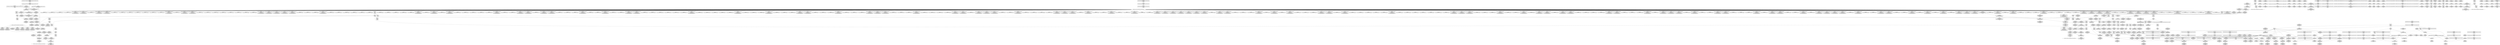 digraph {
	CE0x54f9350 [shape=record,shape=Mrecord,label="{CE0x54f9350|i64*_getelementptr_inbounds_(_15_x_i64_,_15_x_i64_*___llvm_gcov_ctr25,_i64_0,_i64_8)|*Constant*}"]
	CE0x55285f0 [shape=record,shape=Mrecord,label="{CE0x55285f0|864:_%struct.xfrm_sec_ctx*,_:_CRE_105,106_}"]
	CE0x552aab0 [shape=record,shape=Mrecord,label="{CE0x552aab0|selinux_xfrm_delete:tmp5|security/selinux/xfrm.c,142|*SummSink*}"]
	CE0x5504a80 [shape=record,shape=Mrecord,label="{CE0x5504a80|864:_%struct.xfrm_sec_ctx*,_:_CRE_75,76_}"]
	CE0x550fde0 [shape=record,shape=Mrecord,label="{CE0x550fde0|selinux_xfrm_delete:tmp11|security/selinux/xfrm.c,142|*SummSource*}"]
	CE0x55186f0 [shape=record,shape=Mrecord,label="{CE0x55186f0|selinux_xfrm_state_delete:call|security/selinux/xfrm.c,394}"]
	CE0x552a910 [shape=record,shape=Mrecord,label="{CE0x552a910|selinux_xfrm_delete:ctx|Function::selinux_xfrm_delete&Arg::ctx::}"]
	CE0x54f0090 [shape=record,shape=Mrecord,label="{CE0x54f0090|864:_%struct.xfrm_sec_ctx*,_:_CRE_312,320_|*MultipleSource*|security/selinux/xfrm.c,394|Function::selinux_xfrm_state_delete&Arg::x::}"]
	CE0x54fd090 [shape=record,shape=Mrecord,label="{CE0x54fd090|selinux_xfrm_delete:tmp13|security/selinux/xfrm.c,142}"]
	CE0x552fa80 [shape=record,shape=Mrecord,label="{CE0x552fa80|i8*_getelementptr_inbounds_(_45_x_i8_,_45_x_i8_*_.str1245,_i32_0,_i32_0)|*Constant*}"]
	CE0x5512f30 [shape=record,shape=Mrecord,label="{CE0x5512f30|avc_has_perm:tclass|Function::avc_has_perm&Arg::tclass::}"]
	CE0x552a790 [shape=record,shape=Mrecord,label="{CE0x552a790|selinux_xfrm_delete:entry|*SummSink*}"]
	CE0x54fb960 [shape=record,shape=Mrecord,label="{CE0x54fb960|selinux_xfrm_delete:tmp16|security/selinux/xfrm.c,142}"]
	CE0x54fabb0 [shape=record,shape=Mrecord,label="{CE0x54fabb0|864:_%struct.xfrm_sec_ctx*,_:_CRE_134,135_}"]
	CE0x5517210 [shape=record,shape=Mrecord,label="{CE0x5517210|864:_%struct.xfrm_sec_ctx*,_:_CRE_800,808_|*MultipleSource*|security/selinux/xfrm.c,394|Function::selinux_xfrm_state_delete&Arg::x::}"]
	CE0x54db3a0 [shape=record,shape=Mrecord,label="{CE0x54db3a0|selinux_xfrm_state_delete:x|Function::selinux_xfrm_state_delete&Arg::x::}"]
	CE0x54ff4b0 [shape=record,shape=Mrecord,label="{CE0x54ff4b0|864:_%struct.xfrm_sec_ctx*,_:_CRE_704,705_}"]
	CE0x5503db0 [shape=record,shape=Mrecord,label="{CE0x5503db0|864:_%struct.xfrm_sec_ctx*,_:_CRE_24,32_|*MultipleSource*|security/selinux/xfrm.c,394|Function::selinux_xfrm_state_delete&Arg::x::}"]
	CE0x54f5830 [shape=record,shape=Mrecord,label="{CE0x54f5830|864:_%struct.xfrm_sec_ctx*,_:_CRE_696,697_}"]
	CE0x54f5c50 [shape=record,shape=Mrecord,label="{CE0x54f5c50|COLLAPSED:_GCMRE___llvm_gcov_ctr25_internal_global_15_x_i64_zeroinitializer:_elem_0:default:}"]
	CE0x550fa70 [shape=record,shape=Mrecord,label="{CE0x550fa70|selinux_xfrm_delete:tmp11|security/selinux/xfrm.c,142}"]
	CE0x550c240 [shape=record,shape=Mrecord,label="{CE0x550c240|_ret_%struct.task_struct.1015*_%tmp4,_!dbg_!27714|./arch/x86/include/asm/current.h,14|*SummSource*}"]
	CE0x5543640 [shape=record,shape=Mrecord,label="{CE0x5543640|%struct.xfrm_sec_ctx*_null|*Constant*|*SummSink*}"]
	CE0x550c9d0 [shape=record,shape=Mrecord,label="{CE0x550c9d0|selinux_xfrm_delete:cred|security/selinux/xfrm.c,142}"]
	CE0x55a0060 [shape=record,shape=Mrecord,label="{CE0x55a0060|get_current227:tmp|*SummSink*}"]
	CE0x55179d0 [shape=record,shape=Mrecord,label="{CE0x55179d0|864:_%struct.xfrm_sec_ctx*,_:_CRE_832,840_|*MultipleSource*|security/selinux/xfrm.c,394|Function::selinux_xfrm_state_delete&Arg::x::}"]
	CE0x552b520 [shape=record,shape=Mrecord,label="{CE0x552b520|i64_4|*Constant*|*SummSource*}"]
	CE0x54f3180 [shape=record,shape=Mrecord,label="{CE0x54f3180|selinux_xfrm_delete:land.lhs.true}"]
	CE0x5518570 [shape=record,shape=Mrecord,label="{CE0x5518570|selinux_xfrm_state_delete:tmp4|*LoadInst*|security/selinux/xfrm.c,394|*SummSource*}"]
	CE0x54fec80 [shape=record,shape=Mrecord,label="{CE0x54fec80|864:_%struct.xfrm_sec_ctx*,_:_CRE_688,696_|*MultipleSource*|security/selinux/xfrm.c,394|Function::selinux_xfrm_state_delete&Arg::x::}"]
	CE0x550dee0 [shape=record,shape=Mrecord,label="{CE0x550dee0|864:_%struct.xfrm_sec_ctx*,_:_CRE_608,612_|*MultipleSource*|security/selinux/xfrm.c,394|Function::selinux_xfrm_state_delete&Arg::x::}"]
	CE0x5501600 [shape=record,shape=Mrecord,label="{CE0x5501600|864:_%struct.xfrm_sec_ctx*,_:_CRE_96,97_}"]
	CE0x5517020 [shape=record,shape=Mrecord,label="{CE0x5517020|864:_%struct.xfrm_sec_ctx*,_:_CRE_792,800_|*MultipleSource*|security/selinux/xfrm.c,394|Function::selinux_xfrm_state_delete&Arg::x::}"]
	CE0x55115f0 [shape=record,shape=Mrecord,label="{CE0x55115f0|%struct.task_struct.1015*_(%struct.task_struct.1015**)*_asm_movq_%gs:$_1:P_,$0_,_r,im,_dirflag_,_fpsr_,_flags_|*SummSink*}"]
	CE0x5532010 [shape=record,shape=Mrecord,label="{CE0x5532010|i64*_getelementptr_inbounds_(_15_x_i64_,_15_x_i64_*___llvm_gcov_ctr25,_i64_0,_i64_9)|*Constant*|*SummSource*}"]
	CE0x5533d40 [shape=record,shape=Mrecord,label="{CE0x5533d40|selinux_xfrm_delete:do.end|*SummSink*}"]
	CE0x5501100 [shape=record,shape=Mrecord,label="{CE0x5501100|864:_%struct.xfrm_sec_ctx*,_:_CRE_83,84_}"]
	CE0x54f9f10 [shape=record,shape=Mrecord,label="{CE0x54f9f10|864:_%struct.xfrm_sec_ctx*,_:_CRE_56,60_|*MultipleSource*|security/selinux/xfrm.c,394|Function::selinux_xfrm_state_delete&Arg::x::}"]
	CE0x5533f00 [shape=record,shape=Mrecord,label="{CE0x5533f00|selinux_xfrm_delete:if.end|*SummSource*}"]
	CE0x54da8e0 [shape=record,shape=Mrecord,label="{CE0x54da8e0|864:_%struct.xfrm_sec_ctx*,_:_CRE_86,87_}"]
	CE0x5505610 [shape=record,shape=Mrecord,label="{CE0x5505610|selinux_xfrm_state_delete:entry|*SummSource*}"]
	CE0x5542170 [shape=record,shape=Mrecord,label="{CE0x5542170|i64*_getelementptr_inbounds_(_15_x_i64_,_15_x_i64_*___llvm_gcov_ctr25,_i64_0,_i64_12)|*Constant*}"]
	CE0x5541f90 [shape=record,shape=Mrecord,label="{CE0x5541f90|i64_11|*Constant*}"]
	CE0x5530780 [shape=record,shape=Mrecord,label="{CE0x5530780|selinux_xfrm_delete:tmp18|security/selinux/xfrm.c,142}"]
	CE0x5504ff0 [shape=record,shape=Mrecord,label="{CE0x5504ff0|864:_%struct.xfrm_sec_ctx*,_:_CRE_128,129_}"]
	CE0x54dace0 [shape=record,shape=Mrecord,label="{CE0x54dace0|864:_%struct.xfrm_sec_ctx*,_:_CRE_13,14_}"]
	CE0x5500420 [shape=record,shape=Mrecord,label="{CE0x5500420|864:_%struct.xfrm_sec_ctx*,_:_CRE_744,752_|*MultipleSource*|security/selinux/xfrm.c,394|Function::selinux_xfrm_state_delete&Arg::x::}"]
	CE0x551c880 [shape=record,shape=Mrecord,label="{CE0x551c880|_ret_i32_%retval.0,_!dbg_!27751|security/selinux/xfrm.c,150|*SummSink*}"]
	CE0x54ebff0 [shape=record,shape=Mrecord,label="{CE0x54ebff0|864:_%struct.xfrm_sec_ctx*,_:_CRE_182,183_}"]
	CE0x55103e0 [shape=record,shape=Mrecord,label="{CE0x55103e0|selinux_xfrm_delete:tmp12|security/selinux/xfrm.c,142|*SummSink*}"]
	CE0x55260c0 [shape=record,shape=Mrecord,label="{CE0x55260c0|864:_%struct.xfrm_sec_ctx*,_:_CRE_109,110_}"]
	CE0x5500e00 [shape=record,shape=Mrecord,label="{CE0x5500e00|864:_%struct.xfrm_sec_ctx*,_:_CRE_150,151_}"]
	CE0x552d0c0 [shape=record,shape=Mrecord,label="{CE0x552d0c0|i64_2|*Constant*|*SummSink*}"]
	CE0x5502c40 [shape=record,shape=Mrecord,label="{CE0x5502c40|i64_1|*Constant*}"]
	CE0x5505370 [shape=record,shape=Mrecord,label="{CE0x5505370|864:_%struct.xfrm_sec_ctx*,_:_CRE_143,144_}"]
	CE0x54fd7c0 [shape=record,shape=Mrecord,label="{CE0x54fd7c0|selinux_xfrm_delete:return|*SummSink*}"]
	CE0x54dabc0 [shape=record,shape=Mrecord,label="{CE0x54dabc0|selinux_xfrm_state_delete:tmp}"]
	CE0x54f5cc0 [shape=record,shape=Mrecord,label="{CE0x54f5cc0|selinux_xfrm_delete:tmp|*SummSource*}"]
	CE0x54fb320 [shape=record,shape=Mrecord,label="{CE0x54fb320|%struct.common_audit_data.1017*_null|*Constant*|*SummSink*}"]
	CE0x5555940 [shape=record,shape=Mrecord,label="{CE0x5555940|selinux_xfrm_delete:tmp33|security/selinux/xfrm.c,150}"]
	CE0x5500800 [shape=record,shape=Mrecord,label="{CE0x5500800|864:_%struct.xfrm_sec_ctx*,_:_CRE_768,776_|*MultipleSource*|security/selinux/xfrm.c,394|Function::selinux_xfrm_state_delete&Arg::x::}"]
	CE0x550f780 [shape=record,shape=Mrecord,label="{CE0x550f780|selinux_xfrm_delete:tmp10|security/selinux/xfrm.c,142}"]
	CE0x54fb470 [shape=record,shape=Mrecord,label="{CE0x54fb470|avc_has_perm:auditdata|Function::avc_has_perm&Arg::auditdata::|*SummSink*}"]
	CE0x5519280 [shape=record,shape=Mrecord,label="{CE0x5519280|selinux_xfrm_delete:tmp28|security/selinux/xfrm.c,147}"]
	CE0x552e710 [shape=record,shape=Mrecord,label="{CE0x552e710|i8*_getelementptr_inbounds_(_24_x_i8_,_24_x_i8_*_.str244,_i32_0,_i32_0)|*Constant*}"]
	CE0x54f0630 [shape=record,shape=Mrecord,label="{CE0x54f0630|864:_%struct.xfrm_sec_ctx*,_:_CRE_152,156_|*MultipleSource*|security/selinux/xfrm.c,394|Function::selinux_xfrm_state_delete&Arg::x::}"]
	CE0x54fcaa0 [shape=record,shape=Mrecord,label="{CE0x54fcaa0|_call_void_lockdep_rcu_suspicious(i8*_getelementptr_inbounds_(_24_x_i8_,_24_x_i8_*_.str244,_i32_0,_i32_0),_i32_142,_i8*_getelementptr_inbounds_(_45_x_i8_,_45_x_i8_*_.str1245,_i32_0,_i32_0))_#10,_!dbg_!27729|security/selinux/xfrm.c,142|*SummSource*}"]
	CE0x550db20 [shape=record,shape=Mrecord,label="{CE0x550db20|864:_%struct.xfrm_sec_ctx*,_:_CRE_584,600_|*MultipleSource*|security/selinux/xfrm.c,394|Function::selinux_xfrm_state_delete&Arg::x::}"]
	CE0x551a100 [shape=record,shape=Mrecord,label="{CE0x551a100|GLOBAL:selinux_xfrm_delete.__warned|Global_var:selinux_xfrm_delete.__warned|*SummSink*}"]
	CE0x54fb730 [shape=record,shape=Mrecord,label="{CE0x54fb730|selinux_xfrm_delete:tmp15|security/selinux/xfrm.c,142|*SummSink*}"]
	CE0x54fdb10 [shape=record,shape=Mrecord,label="{CE0x54fdb10|864:_%struct.xfrm_sec_ctx*,_:_CRE_624,628_|*MultipleSource*|security/selinux/xfrm.c,394|Function::selinux_xfrm_state_delete&Arg::x::}"]
	CE0x5533580 [shape=record,shape=Mrecord,label="{CE0x5533580|selinux_xfrm_delete:tmp29|security/selinux/xfrm.c,147|*SummSink*}"]
	CE0x5543b40 [shape=record,shape=Mrecord,label="{CE0x5543b40|i32_22|*Constant*|*SummSink*}"]
	CE0x5532360 [shape=record,shape=Mrecord,label="{CE0x5532360|4:_i32,_:_CR_0,4_|*MultipleSource*|security/selinux/xfrm.c,142|security/selinux/xfrm.c,142|security/selinux/xfrm.c,147}"]
	CE0x5508980 [shape=record,shape=Mrecord,label="{CE0x5508980|864:_%struct.xfrm_sec_ctx*,_:_CRE_169,170_}"]
	CE0x552b950 [shape=record,shape=Mrecord,label="{CE0x552b950|_call_void_mcount()_#3|*SummSource*}"]
	CE0x54e2fc0 [shape=record,shape=Mrecord,label="{CE0x54e2fc0|864:_%struct.xfrm_sec_ctx*,_:_CRE_22,23_}"]
	CE0x54e9c30 [shape=record,shape=Mrecord,label="{CE0x54e9c30|864:_%struct.xfrm_sec_ctx*,_:_CRE_192,194_|*MultipleSource*|security/selinux/xfrm.c,394|Function::selinux_xfrm_state_delete&Arg::x::}"]
	CE0x54eb050 [shape=record,shape=Mrecord,label="{CE0x54eb050|864:_%struct.xfrm_sec_ctx*,_:_CRE_512,520_|*MultipleSource*|security/selinux/xfrm.c,394|Function::selinux_xfrm_state_delete&Arg::x::}"]
	CE0x54efe50 [shape=record,shape=Mrecord,label="{CE0x54efe50|864:_%struct.xfrm_sec_ctx*,_:_CRE_304,312_|*MultipleSource*|security/selinux/xfrm.c,394|Function::selinux_xfrm_state_delete&Arg::x::}"]
	CE0x550bfc0 [shape=record,shape=Mrecord,label="{CE0x550bfc0|selinux_xfrm_state_delete:tmp3|*SummSink*}"]
	CE0x5554650 [shape=record,shape=Mrecord,label="{CE0x5554650|_ret_i32_%retval.0,_!dbg_!27728|security/selinux/avc.c,775|*SummSink*}"]
	CE0x5500050 [shape=record,shape=Mrecord,label="{CE0x5500050|864:_%struct.xfrm_sec_ctx*,_:_CRE_728,736_|*MultipleSource*|security/selinux/xfrm.c,394|Function::selinux_xfrm_state_delete&Arg::x::}"]
	CE0x5520730 [shape=record,shape=Mrecord,label="{CE0x5520730|864:_%struct.xfrm_sec_ctx*,_:_CRE_122,123_}"]
	CE0x551f460 [shape=record,shape=Mrecord,label="{CE0x551f460|864:_%struct.xfrm_sec_ctx*,_:_CRE_124,125_}"]
	CE0x552ac30 [shape=record,shape=Mrecord,label="{CE0x552ac30|selinux_xfrm_delete:tmp8|security/selinux/xfrm.c,142|*SummSink*}"]
	CE0x55419b0 [shape=record,shape=Mrecord,label="{CE0x55419b0|%struct.xfrm_sec_ctx*_null|*Constant*}"]
	CE0x54ee3f0 [shape=record,shape=Mrecord,label="{CE0x54ee3f0|864:_%struct.xfrm_sec_ctx*,_:_CRE_416,424_|*MultipleSource*|security/selinux/xfrm.c,394|Function::selinux_xfrm_state_delete&Arg::x::}"]
	CE0x552ea30 [shape=record,shape=Mrecord,label="{CE0x552ea30|i8*_getelementptr_inbounds_(_24_x_i8_,_24_x_i8_*_.str244,_i32_0,_i32_0)|*Constant*|*SummSink*}"]
	CE0x54ff340 [shape=record,shape=Mrecord,label="{CE0x54ff340|864:_%struct.xfrm_sec_ctx*,_:_CRE_707,708_}"]
	CE0x5525030 [shape=record,shape=Mrecord,label="{CE0x5525030|864:_%struct.xfrm_sec_ctx*,_:_CRE_113,114_}"]
	CE0x5502330 [shape=record,shape=Mrecord,label="{CE0x5502330|864:_%struct.xfrm_sec_ctx*,_:_CRE_65,66_}"]
	CE0x550b0d0 [shape=record,shape=Mrecord,label="{CE0x550b0d0|864:_%struct.xfrm_sec_ctx*,_:_CRE_272,273_|*MultipleSource*|security/selinux/xfrm.c,394|Function::selinux_xfrm_state_delete&Arg::x::}"]
	CE0x55332d0 [shape=record,shape=Mrecord,label="{CE0x55332d0|selinux_xfrm_delete:tmp29|security/selinux/xfrm.c,147}"]
	CE0x5555aa0 [shape=record,shape=Mrecord,label="{CE0x5555aa0|selinux_xfrm_delete:tmp33|security/selinux/xfrm.c,150|*SummSource*}"]
	CE0x55568d0 [shape=record,shape=Mrecord,label="{CE0x55568d0|%struct.task_struct.1015**_bitcast_(%struct.task_struct**_current_task_to_%struct.task_struct.1015**)|*Constant*}"]
	CE0x5505510 [shape=record,shape=Mrecord,label="{CE0x5505510|864:_%struct.xfrm_sec_ctx*,_:_CRE_144,145_}"]
	CE0x54efcc0 [shape=record,shape=Mrecord,label="{CE0x54efcc0|864:_%struct.xfrm_sec_ctx*,_:_CRE_300,304_|*MultipleSource*|security/selinux/xfrm.c,394|Function::selinux_xfrm_state_delete&Arg::x::}"]
	CE0x55286b0 [shape=record,shape=Mrecord,label="{CE0x55286b0|864:_%struct.xfrm_sec_ctx*,_:_CRE_140,141_}"]
	CE0x5500d40 [shape=record,shape=Mrecord,label="{CE0x5500d40|864:_%struct.xfrm_sec_ctx*,_:_CRE_149,150_}"]
	CE0x5555fc0 [shape=record,shape=Mrecord,label="{CE0x5555fc0|get_current227:bb|*SummSink*}"]
	CE0x54e65a0 [shape=record,shape=Mrecord,label="{CE0x54e65a0|i64*_getelementptr_inbounds_(_2_x_i64_,_2_x_i64_*___llvm_gcov_ctr13,_i64_0,_i64_0)|*Constant*|*SummSink*}"]
	CE0x54f12d0 [shape=record,shape=Mrecord,label="{CE0x54f12d0|selinux_xfrm_delete:do.body|*SummSource*}"]
	CE0x5516660 [shape=record,shape=Mrecord,label="{CE0x5516660|selinux_xfrm_delete:if.then|*SummSource*}"]
	CE0x55053e0 [shape=record,shape=Mrecord,label="{CE0x55053e0|864:_%struct.xfrm_sec_ctx*,_:_CRE_142,143_}"]
	CE0x55087a0 [shape=record,shape=Mrecord,label="{CE0x55087a0|864:_%struct.xfrm_sec_ctx*,_:_CRE_163,164_}"]
	CE0x5511f30 [shape=record,shape=Mrecord,label="{CE0x5511f30|i64*_getelementptr_inbounds_(_15_x_i64_,_15_x_i64_*___llvm_gcov_ctr25,_i64_0,_i64_6)|*Constant*}"]
	CE0x5502010 [shape=record,shape=Mrecord,label="{CE0x5502010|864:_%struct.xfrm_sec_ctx*,_:_CRE_48,56_|*MultipleSource*|security/selinux/xfrm.c,394|Function::selinux_xfrm_state_delete&Arg::x::}"]
	"CONST[source:0(mediator),value:2(dynamic)][purpose:{object}][SnkIdx:2]"
	CE0x54f13c0 [shape=record,shape=Mrecord,label="{CE0x54f13c0|selinux_xfrm_delete:do.body|*SummSink*}"]
	CE0x54fd100 [shape=record,shape=Mrecord,label="{CE0x54fd100|selinux_xfrm_delete:tmp13|security/selinux/xfrm.c,142|*SummSource*}"]
	CE0x5543750 [shape=record,shape=Mrecord,label="{CE0x5543750|i64_10|*Constant*}"]
	CE0x553d260 [shape=record,shape=Mrecord,label="{CE0x553d260|selinux_xfrm_delete:tmp27|security/selinux/xfrm.c,145|*SummSource*}"]
	CE0x54f4c00 [shape=record,shape=Mrecord,label="{CE0x54f4c00|selinux_xfrm_state_delete:security|security/selinux/xfrm.c,394}"]
	CE0x5578ce0 [shape=record,shape=Mrecord,label="{CE0x5578ce0|selinux_xfrm_delete:retval.0|*SummSource*}"]
	"CONST[source:0(mediator),value:2(dynamic)][purpose:{object}][SnkIdx:1]"
	CE0x54e4810 [shape=record,shape=Mrecord,label="{CE0x54e4810|selinux_xfrm_state_delete:entry}"]
	CE0x55433f0 [shape=record,shape=Mrecord,label="{CE0x55433f0|%struct.xfrm_sec_ctx*_null|*Constant*|*SummSource*}"]
	CE0x552ab50 [shape=record,shape=Mrecord,label="{CE0x552ab50|0:_i8,_:_GCMR_selinux_xfrm_delete.__warned_internal_global_i8_0,_section_.data.unlikely_,_align_1:_elem_0:default:}"]
	CE0x54f0e10 [shape=record,shape=Mrecord,label="{CE0x54f0e10|864:_%struct.xfrm_sec_ctx*,_:_CRE_216,220_|*MultipleSource*|security/selinux/xfrm.c,394|Function::selinux_xfrm_state_delete&Arg::x::}"]
	CE0x5553760 [shape=record,shape=Mrecord,label="{CE0x5553760|i32_(i32,_i32,_i16,_i32,_%struct.common_audit_data.1017*)*_bitcast_(i32_(i32,_i32,_i16,_i32,_%struct.common_audit_data.495*)*_avc_has_perm_to_i32_(i32,_i32,_i16,_i32,_%struct.common_audit_data.1017*)*)|*Constant*|*SummSource*}"]
	CE0x5554b70 [shape=record,shape=Mrecord,label="{CE0x5554b70|selinux_xfrm_delete:retval.0|*SummSink*}"]
	CE0x54ffb50 [shape=record,shape=Mrecord,label="{CE0x54ffb50|864:_%struct.xfrm_sec_ctx*,_:_CRE_711,712_}"]
	CE0x550e550 [shape=record,shape=Mrecord,label="{CE0x550e550|selinux_xfrm_delete:if.then6|*SummSource*}"]
	CE0x54fe2d0 [shape=record,shape=Mrecord,label="{CE0x54fe2d0|864:_%struct.xfrm_sec_ctx*,_:_CRE_648,656_|*MultipleSource*|security/selinux/xfrm.c,394|Function::selinux_xfrm_state_delete&Arg::x::}"]
	CE0x54eb560 [shape=record,shape=Mrecord,label="{CE0x54eb560|864:_%struct.xfrm_sec_ctx*,_:_CRE_536,544_|*MultipleSource*|security/selinux/xfrm.c,394|Function::selinux_xfrm_state_delete&Arg::x::}"]
	CE0x54ffa10 [shape=record,shape=Mrecord,label="{CE0x54ffa10|864:_%struct.xfrm_sec_ctx*,_:_CRE_710,711_}"]
	CE0x54f31f0 [shape=record,shape=Mrecord,label="{CE0x54f31f0|selinux_xfrm_delete:land.lhs.true|*SummSource*}"]
	CE0x5507640 [shape=record,shape=Mrecord,label="{CE0x5507640|selinux_xfrm_delete:tmp2}"]
	CE0x550e8e0 [shape=record,shape=Mrecord,label="{CE0x550e8e0|864:_%struct.xfrm_sec_ctx*,_:_CRE_64,65_}"]
	CE0x55207f0 [shape=record,shape=Mrecord,label="{CE0x55207f0|864:_%struct.xfrm_sec_ctx*,_:_CRE_123,124_}"]
	CE0x550fef0 [shape=record,shape=Mrecord,label="{CE0x550fef0|selinux_xfrm_delete:tmp11|security/selinux/xfrm.c,142|*SummSink*}"]
	CE0x55169c0 [shape=record,shape=Mrecord,label="{CE0x55169c0|GLOBAL:selinux_xfrm_delete|*Constant*|*SummSource*}"]
	CE0x5552ce0 [shape=record,shape=Mrecord,label="{CE0x5552ce0|selinux_xfrm_delete:tmp31|*LoadInst*|security/selinux/xfrm.c,147|*SummSink*}"]
	CE0x54f48c0 [shape=record,shape=Mrecord,label="{CE0x54f48c0|get_current227:tmp1|*SummSink*}"]
	CE0x54e6020 [shape=record,shape=Mrecord,label="{CE0x54e6020|selinux_xfrm_state_delete:x|Function::selinux_xfrm_state_delete&Arg::x::|*SummSource*}"]
	CE0x5510bd0 [shape=record,shape=Mrecord,label="{CE0x5510bd0|i1_true|*Constant*}"]
	CE0x5502850 [shape=record,shape=Mrecord,label="{CE0x5502850|864:_%struct.xfrm_sec_ctx*,_:_CRE_72,73_}"]
	CE0x557c7c0 [shape=record,shape=Mrecord,label="{CE0x557c7c0|get_current227:tmp}"]
	CE0x552abc0 [shape=record,shape=Mrecord,label="{CE0x552abc0|selinux_xfrm_delete:tmp8|security/selinux/xfrm.c,142}"]
	CE0x54f60d0 [shape=record,shape=Mrecord,label="{CE0x54f60d0|i64*_getelementptr_inbounds_(_15_x_i64_,_15_x_i64_*___llvm_gcov_ctr25,_i64_0,_i64_0)|*Constant*}"]
	CE0x5553530 [shape=record,shape=Mrecord,label="{CE0x5553530|selinux_xfrm_delete:call8|security/selinux/xfrm.c,147|*SummSource*}"]
	CE0x5504240 [shape=record,shape=Mrecord,label="{CE0x5504240|864:_%struct.xfrm_sec_ctx*,_:_CRE_283,284_}"]
	CE0x551f570 [shape=record,shape=Mrecord,label="{CE0x551f570|864:_%struct.xfrm_sec_ctx*,_:_CRE_125,126_}"]
	CE0x5518b10 [shape=record,shape=Mrecord,label="{CE0x5518b10|i64*_getelementptr_inbounds_(_15_x_i64_,_15_x_i64_*___llvm_gcov_ctr25,_i64_0,_i64_13)|*Constant*|*SummSource*}"]
	CE0x5537710 [shape=record,shape=Mrecord,label="{CE0x5537710|get_current227:tmp4|./arch/x86/include/asm/current.h,14|*SummSink*}"]
	CE0x550ca40 [shape=record,shape=Mrecord,label="{CE0x550ca40|COLLAPSED:_GCMRE_current_task_external_global_%struct.task_struct*:_elem_0::|security/selinux/xfrm.c,142}"]
	CE0x54ff730 [shape=record,shape=Mrecord,label="{CE0x54ff730|864:_%struct.xfrm_sec_ctx*,_:_CRE_706,707_}"]
	CE0x55545e0 [shape=record,shape=Mrecord,label="{CE0x55545e0|_ret_i32_%retval.0,_!dbg_!27728|security/selinux/avc.c,775|*SummSource*}"]
	CE0x556d3e0 [shape=record,shape=Mrecord,label="{CE0x556d3e0|i64*_getelementptr_inbounds_(_2_x_i64_,_2_x_i64_*___llvm_gcov_ctr21,_i64_0,_i64_1)|*Constant*|*SummSource*}"]
	CE0x54e9310 [shape=record,shape=Mrecord,label="{CE0x54e9310|i32_40|*Constant*|*SummSource*}"]
	CE0x5503a00 [shape=record,shape=Mrecord,label="{CE0x5503a00|864:_%struct.xfrm_sec_ctx*,_:_CRE_249,250_|*MultipleSource*|security/selinux/xfrm.c,394|Function::selinux_xfrm_state_delete&Arg::x::}"]
	CE0x5523db0 [shape=record,shape=Mrecord,label="{CE0x5523db0|864:_%struct.xfrm_sec_ctx*,_:_CRE_115,116_}"]
	CE0x550d1d0 [shape=record,shape=Mrecord,label="{CE0x550d1d0|864:_%struct.xfrm_sec_ctx*,_:_CRE_544,548_|*MultipleSource*|security/selinux/xfrm.c,394|Function::selinux_xfrm_state_delete&Arg::x::}"]
	CE0x55167d0 [shape=record,shape=Mrecord,label="{CE0x55167d0|selinux_xfrm_delete:do.end}"]
	CE0x550aee0 [shape=record,shape=Mrecord,label="{CE0x550aee0|864:_%struct.xfrm_sec_ctx*,_:_CRE_271,272_|*MultipleSource*|security/selinux/xfrm.c,394|Function::selinux_xfrm_state_delete&Arg::x::}"]
	CE0x5512fa0 [shape=record,shape=Mrecord,label="{CE0x5512fa0|avc_has_perm:tclass|Function::avc_has_perm&Arg::tclass::|*SummSource*}"]
	CE0x55188e0 [shape=record,shape=Mrecord,label="{CE0x55188e0|selinux_xfrm_state_delete:call|security/selinux/xfrm.c,394|*SummSink*}"]
	CE0x54db710 [shape=record,shape=Mrecord,label="{CE0x54db710|864:_%struct.xfrm_sec_ctx*,_:_CRE_11,12_}"]
	CE0x553bb40 [shape=record,shape=Mrecord,label="{CE0x553bb40|4:_i32,_:_CR_12,16_|*MultipleSource*|security/selinux/xfrm.c,142|security/selinux/xfrm.c,142|security/selinux/xfrm.c,147}"]
	CE0x55793d0 [shape=record,shape=Mrecord,label="{CE0x55793d0|%struct.task_struct.1015**_bitcast_(%struct.task_struct**_current_task_to_%struct.task_struct.1015**)|*Constant*|*SummSink*}"]
	CE0x551c290 [shape=record,shape=Mrecord,label="{CE0x551c290|GLOBAL:selinux_xfrm_delete.__warned|Global_var:selinux_xfrm_delete.__warned}"]
	CE0x5531490 [shape=record,shape=Mrecord,label="{CE0x5531490|GLOBAL:get_current227|*Constant*|*SummSink*}"]
	CE0x4ddc0f0 [shape=record,shape=Mrecord,label="{CE0x4ddc0f0|864:_%struct.xfrm_sec_ctx*,_:_CRE_100,101_}"]
	CE0x5511e00 [shape=record,shape=Mrecord,label="{CE0x5511e00|i64_5|*Constant*|*SummSink*}"]
	CE0x550f500 [shape=record,shape=Mrecord,label="{CE0x550f500|selinux_xfrm_delete:return|*SummSource*}"]
	CE0x553f5d0 [shape=record,shape=Mrecord,label="{CE0x553f5d0|selinux_xfrm_delete:tmp19|security/selinux/xfrm.c,142|*SummSink*}"]
	CE0x550cf30 [shape=record,shape=Mrecord,label="{CE0x550cf30|i32_22|*Constant*}"]
	CE0x556dd70 [shape=record,shape=Mrecord,label="{CE0x556dd70|get_current227:tmp2|*SummSource*}"]
	CE0x551aa30 [shape=record,shape=Mrecord,label="{CE0x551aa30|GLOBAL:__llvm_gcov_ctr25|Global_var:__llvm_gcov_ctr25}"]
	CE0x745e9c0 [shape=record,shape=Mrecord,label="{CE0x745e9c0|864:_%struct.xfrm_sec_ctx*,_:_CRE_94,95_}"]
	CE0x553cba0 [shape=record,shape=Mrecord,label="{CE0x553cba0|selinux_xfrm_delete:tmp26|security/selinux/xfrm.c,145|*SummSource*}"]
	CE0x54f82a0 [shape=record,shape=Mrecord,label="{CE0x54f82a0|selinux_xfrm_delete:sid|security/selinux/xfrm.c,147|*SummSink*}"]
	CE0x54f6140 [shape=record,shape=Mrecord,label="{CE0x54f6140|i64*_getelementptr_inbounds_(_15_x_i64_,_15_x_i64_*___llvm_gcov_ctr25,_i64_0,_i64_0)|*Constant*|*SummSource*}"]
	CE0x5530470 [shape=record,shape=Mrecord,label="{CE0x5530470|selinux_xfrm_delete:tmp17|security/selinux/xfrm.c,142|*SummSource*}"]
	CE0x5504cb0 [shape=record,shape=Mrecord,label="{CE0x5504cb0|_call_void_mcount()_#3|*SummSource*}"]
	CE0x553a4b0 [shape=record,shape=Mrecord,label="{CE0x553a4b0|i64*_getelementptr_inbounds_(_15_x_i64_,_15_x_i64_*___llvm_gcov_ctr25,_i64_0,_i64_12)|*Constant*|*SummSink*}"]
	CE0x54eb6f0 [shape=record,shape=Mrecord,label="{CE0x54eb6f0|864:_%struct.xfrm_sec_ctx*,_:_CRE_166,167_}"]
	CE0x54f14f0 [shape=record,shape=Mrecord,label="{CE0x54f14f0|864:_%struct.xfrm_sec_ctx*,_:_CRE_18,19_}"]
	CE0x54ef540 [shape=record,shape=Mrecord,label="{CE0x54ef540|864:_%struct.xfrm_sec_ctx*,_:_CRE_106,107_}"]
	CE0x5551a60 [shape=record,shape=Mrecord,label="{CE0x5551a60|selinux_xfrm_delete:ctx_sid|security/selinux/xfrm.c,147}"]
	CE0x54e7330 [shape=record,shape=Mrecord,label="{CE0x54e7330|864:_%struct.xfrm_sec_ctx*,_:_CRE_66,67_}"]
	CE0x5554e00 [shape=record,shape=Mrecord,label="{CE0x5554e00|i64*_getelementptr_inbounds_(_15_x_i64_,_15_x_i64_*___llvm_gcov_ctr25,_i64_0,_i64_14)|*Constant*|*SummSource*}"]
	CE0x54daa10 [shape=record,shape=Mrecord,label="{CE0x54daa10|864:_%struct.xfrm_sec_ctx*,_:_CRE_88,89_}"]
	CE0x55022c0 [shape=record,shape=Mrecord,label="{CE0x55022c0|864:_%struct.xfrm_sec_ctx*,_:_CRE_40,48_|*MultipleSource*|security/selinux/xfrm.c,394|Function::selinux_xfrm_state_delete&Arg::x::}"]
	CE0x54f8aa0 [shape=record,shape=Mrecord,label="{CE0x54f8aa0|selinux_xfrm_delete:tmp14|security/selinux/xfrm.c,142}"]
	CE0x552b290 [shape=record,shape=Mrecord,label="{CE0x552b290|selinux_xfrm_delete:tobool1|security/selinux/xfrm.c,142|*SummSource*}"]
	CE0x54e9d60 [shape=record,shape=Mrecord,label="{CE0x54e9d60|864:_%struct.xfrm_sec_ctx*,_:_CRE_196,198_|*MultipleSource*|security/selinux/xfrm.c,394|Function::selinux_xfrm_state_delete&Arg::x::}"]
	CE0x54f1be0 [shape=record,shape=Mrecord,label="{CE0x54f1be0|864:_%struct.xfrm_sec_ctx*,_:_CRE_488,492_|*MultipleSource*|security/selinux/xfrm.c,394|Function::selinux_xfrm_state_delete&Arg::x::}"]
	CE0x4fa3430 [shape=record,shape=Mrecord,label="{CE0x4fa3430|864:_%struct.xfrm_sec_ctx*,_:_CRE_204,205_|*MultipleSource*|security/selinux/xfrm.c,394|Function::selinux_xfrm_state_delete&Arg::x::}"]
	CE0x550ab10 [shape=record,shape=Mrecord,label="{CE0x550ab10|selinux_xfrm_state_delete:tmp3|*SummSource*}"]
	CE0x5539d50 [shape=record,shape=Mrecord,label="{CE0x5539d50|selinux_xfrm_delete:tmp25|security/selinux/xfrm.c,144|*SummSource*}"]
	CE0x5545ff0 [shape=record,shape=Mrecord,label="{CE0x5545ff0|selinux_xfrm_delete:tobool5|security/selinux/xfrm.c,144|*SummSource*}"]
	CE0x5592460 [shape=record,shape=Mrecord,label="{CE0x5592460|get_current227:tmp3|*SummSink*}"]
	CE0x5503e70 [shape=record,shape=Mrecord,label="{CE0x5503e70|864:_%struct.xfrm_sec_ctx*,_:_CRE_32,40_|*MultipleSource*|security/selinux/xfrm.c,394|Function::selinux_xfrm_state_delete&Arg::x::}"]
	CE0x54e81e0 [shape=record,shape=Mrecord,label="{CE0x54e81e0|i32_40|*Constant*|*SummSink*}"]
	CE0x54ffc90 [shape=record,shape=Mrecord,label="{CE0x54ffc90|selinux_xfrm_state_delete:tmp4|*LoadInst*|security/selinux/xfrm.c,394}"]
	CE0x54e2ee0 [shape=record,shape=Mrecord,label="{CE0x54e2ee0|864:_%struct.xfrm_sec_ctx*,_:_CRE_20,21_}"]
	CE0x5551d10 [shape=record,shape=Mrecord,label="{CE0x5551d10|selinux_xfrm_delete:ctx_sid|security/selinux/xfrm.c,147|*SummSink*}"]
	CE0x54f2cd0 [shape=record,shape=Mrecord,label="{CE0x54f2cd0|864:_%struct.xfrm_sec_ctx*,_:_CRE_175,176_}"]
	CE0x5591dc0 [shape=record,shape=Mrecord,label="{CE0x5591dc0|get_current227:tmp|*SummSource*}"]
	CE0x54f0980 [shape=record,shape=Mrecord,label="{CE0x54f0980|864:_%struct.xfrm_sec_ctx*,_:_CRE_85,86_}"]
	CE0x552f290 [shape=record,shape=Mrecord,label="{CE0x552f290|i32_142|*Constant*|*SummSource*}"]
	CE0x5553890 [shape=record,shape=Mrecord,label="{CE0x5553890|avc_has_perm:entry}"]
	CE0x5512140 [shape=record,shape=Mrecord,label="{CE0x5512140|selinux_xfrm_delete:tmp9|security/selinux/xfrm.c,142|*SummSource*}"]
	CE0x54ebba0 [shape=record,shape=Mrecord,label="{CE0x54ebba0|selinux_xfrm_state_delete:bb}"]
	CE0x54ec710 [shape=record,shape=Mrecord,label="{CE0x54ec710|_call_void_lockdep_rcu_suspicious(i8*_getelementptr_inbounds_(_24_x_i8_,_24_x_i8_*_.str244,_i32_0,_i32_0),_i32_142,_i8*_getelementptr_inbounds_(_45_x_i8_,_45_x_i8_*_.str1245,_i32_0,_i32_0))_#10,_!dbg_!27729|security/selinux/xfrm.c,142}"]
	CE0x5539ae0 [shape=record,shape=Mrecord,label="{CE0x5539ae0|selinux_xfrm_delete:tmp25|security/selinux/xfrm.c,144}"]
	CE0x551d1a0 [shape=record,shape=Mrecord,label="{CE0x551d1a0|_ret_i32_%call,_!dbg_!27714|security/selinux/xfrm.c,394|*SummSource*}"]
	CE0x552c060 [shape=record,shape=Mrecord,label="{CE0x552c060|selinux_xfrm_delete:tmp3|*SummSink*}"]
	CE0x552a620 [shape=record,shape=Mrecord,label="{CE0x552a620|selinux_xfrm_delete:entry}"]
	CE0x550c350 [shape=record,shape=Mrecord,label="{CE0x550c350|_ret_%struct.task_struct.1015*_%tmp4,_!dbg_!27714|./arch/x86/include/asm/current.h,14|*SummSink*}"]
	CE0x54f6d20 [shape=record,shape=Mrecord,label="{CE0x54f6d20|864:_%struct.xfrm_sec_ctx*,_:_CRE_228,232_|*MultipleSource*|security/selinux/xfrm.c,394|Function::selinux_xfrm_state_delete&Arg::x::}"]
	CE0x5504460 [shape=record,shape=Mrecord,label="{CE0x5504460|864:_%struct.xfrm_sec_ctx*,_:_CRE_284,285_}"]
	CE0x54ebf80 [shape=record,shape=Mrecord,label="{CE0x54ebf80|864:_%struct.xfrm_sec_ctx*,_:_CRE_180,181_}"]
	CE0x745ea80 [shape=record,shape=Mrecord,label="{CE0x745ea80|864:_%struct.xfrm_sec_ctx*,_:_CRE_95,96_}"]
	CE0x5554830 [shape=record,shape=Mrecord,label="{CE0x5554830|i64*_getelementptr_inbounds_(_15_x_i64_,_15_x_i64_*___llvm_gcov_ctr25,_i64_0,_i64_14)|*Constant*}"]
	CE0x5539970 [shape=record,shape=Mrecord,label="{CE0x5539970|selinux_xfrm_delete:tmp24|security/selinux/xfrm.c,144|*SummSink*}"]
	CE0x5555680 [shape=record,shape=Mrecord,label="{CE0x5555680|selinux_xfrm_delete:tmp32|security/selinux/xfrm.c,150|*SummSink*}"]
	"CONST[source:1(input),value:2(dynamic)][purpose:{object}][SrcIdx:2]"
	CE0x55054a0 [shape=record,shape=Mrecord,label="{CE0x55054a0|864:_%struct.xfrm_sec_ctx*,_:_CRE_148,149_}"]
	CE0x54f2520 [shape=record,shape=Mrecord,label="{CE0x54f2520|864:_%struct.xfrm_sec_ctx*,_:_CRE_187,188_}"]
	CE0x54f3de0 [shape=record,shape=Mrecord,label="{CE0x54f3de0|864:_%struct.xfrm_sec_ctx*,_:_CRE_68,69_}"]
	CE0x55070d0 [shape=record,shape=Mrecord,label="{CE0x55070d0|864:_%struct.xfrm_sec_ctx*,_:_CRE_280,281_}"]
	CE0x54e93c0 [shape=record,shape=Mrecord,label="{CE0x54e93c0|i64_1|*Constant*|*SummSink*}"]
	CE0x5543120 [shape=record,shape=Mrecord,label="{CE0x5543120|selinux_xfrm_delete:tmp20|security/selinux/xfrm.c,142|*SummSink*}"]
	CE0x54e9990 [shape=record,shape=Mrecord,label="{CE0x54e9990|864:_%struct.xfrm_sec_ctx*,_:_CRE_171,172_}"]
	CE0x5513010 [shape=record,shape=Mrecord,label="{CE0x5513010|avc_has_perm:tclass|Function::avc_has_perm&Arg::tclass::|*SummSink*}"]
	CE0x54f2740 [shape=record,shape=Mrecord,label="{CE0x54f2740|i64*_getelementptr_inbounds_(_15_x_i64_,_15_x_i64_*___llvm_gcov_ctr25,_i64_0,_i64_1)|*Constant*|*SummSink*}"]
	CE0x5503f60 [shape=record,shape=Mrecord,label="{CE0x5503f60|864:_%struct.xfrm_sec_ctx*,_:_CRE_76,77_}"]
	CE0x552a720 [shape=record,shape=Mrecord,label="{CE0x552a720|selinux_xfrm_delete:entry|*SummSource*}"]
	CE0x55319f0 [shape=record,shape=Mrecord,label="{CE0x55319f0|get_current227:entry|*SummSink*}"]
	CE0x5543200 [shape=record,shape=Mrecord,label="{CE0x5543200|selinux_xfrm_delete:tmp21|security/selinux/xfrm.c,142|*SummSource*}"]
	CE0x552efa0 [shape=record,shape=Mrecord,label="{CE0x552efa0|i32_142|*Constant*}"]
	CE0x54ff1d0 [shape=record,shape=Mrecord,label="{CE0x54ff1d0|864:_%struct.xfrm_sec_ctx*,_:_CRE_699,700_}"]
	CE0x54f5fd0 [shape=record,shape=Mrecord,label="{CE0x54f5fd0|864:_%struct.xfrm_sec_ctx*,_:_CRE_8,9_}"]
	CE0x5501b50 [shape=record,shape=Mrecord,label="{CE0x5501b50|_call_void_mcount()_#3|*SummSink*}"]
	CE0x54f8120 [shape=record,shape=Mrecord,label="{CE0x54f8120|i32_1|*Constant*|*SummSource*}"]
	CE0x5533260 [shape=record,shape=Mrecord,label="{CE0x5533260|i32_1|*Constant*}"]
	CE0x55317a0 [shape=record,shape=Mrecord,label="{CE0x55317a0|get_current227:entry|*SummSource*}"]
	CE0x54f6eb0 [shape=record,shape=Mrecord,label="{CE0x54f6eb0|864:_%struct.xfrm_sec_ctx*,_:_CRE_232,240_|*MultipleSource*|security/selinux/xfrm.c,394|Function::selinux_xfrm_state_delete&Arg::x::}"]
	CE0x5555390 [shape=record,shape=Mrecord,label="{CE0x5555390|selinux_xfrm_delete:tmp32|security/selinux/xfrm.c,150}"]
	CE0x557b4d0 [shape=record,shape=Mrecord,label="{CE0x557b4d0|i64*_getelementptr_inbounds_(_2_x_i64_,_2_x_i64_*___llvm_gcov_ctr21,_i64_0,_i64_0)|*Constant*}"]
	CE0x5552280 [shape=record,shape=Mrecord,label="{CE0x5552280|i32_(i32,_i32,_i16,_i32,_%struct.common_audit_data.1017*)*_bitcast_(i32_(i32,_i32,_i16,_i32,_%struct.common_audit_data.495*)*_avc_has_perm_to_i32_(i32,_i32,_i16,_i32,_%struct.common_audit_data.1017*)*)|*Constant*}"]
	CE0x54ec060 [shape=record,shape=Mrecord,label="{CE0x54ec060|864:_%struct.xfrm_sec_ctx*,_:_CRE_181,182_}"]
	CE0x551bdf0 [shape=record,shape=Mrecord,label="{CE0x551bdf0|i64_0|*Constant*|*SummSource*}"]
	CE0x54edc30 [shape=record,shape=Mrecord,label="{CE0x54edc30|864:_%struct.xfrm_sec_ctx*,_:_CRE_384,392_|*MultipleSource*|security/selinux/xfrm.c,394|Function::selinux_xfrm_state_delete&Arg::x::}"]
	CE0x55042b0 [shape=record,shape=Mrecord,label="{CE0x55042b0|864:_%struct.xfrm_sec_ctx*,_:_CRE_282,283_}"]
	CE0x5542000 [shape=record,shape=Mrecord,label="{CE0x5542000|i64_11|*Constant*|*SummSource*}"]
	CE0x553c190 [shape=record,shape=Mrecord,label="{CE0x553c190|selinux_xfrm_delete:tmp30|security/selinux/xfrm.c,147|*SummSink*}"]
	CE0x55177e0 [shape=record,shape=Mrecord,label="{CE0x55177e0|864:_%struct.xfrm_sec_ctx*,_:_CRE_824,832_|*MultipleSource*|security/selinux/xfrm.c,394|Function::selinux_xfrm_state_delete&Arg::x::}"]
	CE0x551c810 [shape=record,shape=Mrecord,label="{CE0x551c810|_ret_i32_%call,_!dbg_!27714|security/selinux/xfrm.c,394}"]
	CE0x5553a00 [shape=record,shape=Mrecord,label="{CE0x5553a00|avc_has_perm:entry|*SummSource*}"]
	CE0x5511160 [shape=record,shape=Mrecord,label="{CE0x5511160|selinux_xfrm_delete:tmp13|security/selinux/xfrm.c,142|*SummSink*}"]
	CE0x54f4ce0 [shape=record,shape=Mrecord,label="{CE0x54f4ce0|selinux_xfrm_delete:tmp7|security/selinux/xfrm.c,142}"]
	CE0x5501840 [shape=record,shape=Mrecord,label="{CE0x5501840|i32_0|*Constant*}"]
	CE0x54fd8a0 [shape=record,shape=Mrecord,label="{CE0x54fd8a0|selinux_xfrm_delete:if.end7|*SummSource*}"]
	CE0x551a340 [shape=record,shape=Mrecord,label="{CE0x551a340|i64_3|*Constant*|*SummSource*}"]
	CE0x54f90a0 [shape=record,shape=Mrecord,label="{CE0x54f90a0|i1_true|*Constant*|*SummSink*}"]
	CE0x55089f0 [shape=record,shape=Mrecord,label="{CE0x55089f0|864:_%struct.xfrm_sec_ctx*,_:_CRE_168,169_}"]
	CE0x55923c0 [shape=record,shape=Mrecord,label="{CE0x55923c0|get_current227:tmp3|*SummSource*}"]
	CE0x55041d0 [shape=record,shape=Mrecord,label="{CE0x55041d0|864:_%struct.xfrm_sec_ctx*,_:_CRE_281,282_}"]
	CE0x5533e40 [shape=record,shape=Mrecord,label="{CE0x5533e40|selinux_xfrm_delete:if.end}"]
	CE0x5555400 [shape=record,shape=Mrecord,label="{CE0x5555400|selinux_xfrm_delete:tmp32|security/selinux/xfrm.c,150|*SummSource*}"]
	CE0x553bcb0 [shape=record,shape=Mrecord,label="{CE0x553bcb0|4:_i32,_:_CR_16,20_|*MultipleSource*|security/selinux/xfrm.c,142|security/selinux/xfrm.c,142|security/selinux/xfrm.c,147}"]
	CE0x54f2c10 [shape=record,shape=Mrecord,label="{CE0x54f2c10|864:_%struct.xfrm_sec_ctx*,_:_CRE_174,175_}"]
	CE0x5514530 [shape=record,shape=Mrecord,label="{CE0x5514530|avc_has_perm:requested|Function::avc_has_perm&Arg::requested::|*SummSink*}"]
	CE0x54ff160 [shape=record,shape=Mrecord,label="{CE0x54ff160|864:_%struct.xfrm_sec_ctx*,_:_CRE_700,701_}"]
	CE0x54e83f0 [shape=record,shape=Mrecord,label="{CE0x54e83f0|i64_1|*Constant*}"]
	CE0x54f8b10 [shape=record,shape=Mrecord,label="{CE0x54f8b10|selinux_xfrm_delete:tmp14|security/selinux/xfrm.c,142|*SummSource*}"]
	CE0x54ff3b0 [shape=record,shape=Mrecord,label="{CE0x54ff3b0|864:_%struct.xfrm_sec_ctx*,_:_CRE_703,704_}"]
	CE0x550d360 [shape=record,shape=Mrecord,label="{CE0x550d360|864:_%struct.xfrm_sec_ctx*,_:_CRE_548,552_|*MultipleSource*|security/selinux/xfrm.c,394|Function::selinux_xfrm_state_delete&Arg::x::}"]
	CE0x550eee0 [shape=record,shape=Mrecord,label="{CE0x550eee0|selinux_xfrm_delete:tobool|security/selinux/xfrm.c,142}"]
	CE0x5530400 [shape=record,shape=Mrecord,label="{CE0x5530400|selinux_xfrm_delete:tmp17|security/selinux/xfrm.c,142}"]
	CE0x5533060 [shape=record,shape=Mrecord,label="{CE0x5533060|selinux_xfrm_delete:tmp28|security/selinux/xfrm.c,147|*SummSink*}"]
	CE0x553c360 [shape=record,shape=Mrecord,label="{CE0x553c360|i32_3|*Constant*|*SummSink*}"]
	CE0x552d4b0 [shape=record,shape=Mrecord,label="{CE0x552d4b0|get_current227:tmp4|./arch/x86/include/asm/current.h,14}"]
	CE0x54f8190 [shape=record,shape=Mrecord,label="{CE0x54f8190|i32_1|*Constant*|*SummSink*}"]
	CE0x54ef280 [shape=record,shape=Mrecord,label="{CE0x54ef280|selinux_xfrm_delete:tmp6|security/selinux/xfrm.c,142|*SummSource*}"]
	CE0x552b9f0 [shape=record,shape=Mrecord,label="{CE0x552b9f0|_call_void_mcount()_#3|*SummSink*}"]
	CE0x54e7dc0 [shape=record,shape=Mrecord,label="{CE0x54e7dc0|selinux_xfrm_state_delete:tmp|*SummSink*}"]
	CE0x54ec190 [shape=record,shape=Mrecord,label="{CE0x54ec190|864:_%struct.xfrm_sec_ctx*,_:_CRE_183,184_}"]
	CE0x550bc40 [shape=record,shape=Mrecord,label="{CE0x550bc40|selinux_xfrm_delete:tmp15|security/selinux/xfrm.c,142}"]
	CE0x5504e70 [shape=record,shape=Mrecord,label="{CE0x5504e70|864:_%struct.xfrm_sec_ctx*,_:_CRE_131,132_}"]
	CE0x54fe0e0 [shape=record,shape=Mrecord,label="{CE0x54fe0e0|864:_%struct.xfrm_sec_ctx*,_:_CRE_640,648_|*MultipleSource*|security/selinux/xfrm.c,394|Function::selinux_xfrm_state_delete&Arg::x::}"]
	CE0x5510a30 [shape=record,shape=Mrecord,label="{CE0x5510a30|i64*_getelementptr_inbounds_(_15_x_i64_,_15_x_i64_*___llvm_gcov_ctr25,_i64_0,_i64_6)|*Constant*|*SummSink*}"]
	CE0x5543310 [shape=record,shape=Mrecord,label="{CE0x5543310|selinux_xfrm_delete:tmp21|security/selinux/xfrm.c,142|*SummSink*}"]
	CE0x54fb070 [shape=record,shape=Mrecord,label="{CE0x54fb070|avc_has_perm:requested|Function::avc_has_perm&Arg::requested::|*SummSource*}"]
	CE0x54eacf0 [shape=record,shape=Mrecord,label="{CE0x54eacf0|864:_%struct.xfrm_sec_ctx*,_:_CRE_472,480_|*MultipleSource*|security/selinux/xfrm.c,394|Function::selinux_xfrm_state_delete&Arg::x::}"]
	CE0x55558d0 [shape=record,shape=Mrecord,label="{CE0x55558d0|get_current227:bb}"]
	CE0x552b300 [shape=record,shape=Mrecord,label="{CE0x552b300|selinux_xfrm_delete:tobool1|security/selinux/xfrm.c,142|*SummSink*}"]
	CE0x552d260 [shape=record,shape=Mrecord,label="{CE0x552d260|selinux_xfrm_delete:tmp4|security/selinux/xfrm.c,142|*SummSink*}"]
	CE0x54f5050 [shape=record,shape=Mrecord,label="{CE0x54f5050|selinux_xfrm_delete:tmp7|security/selinux/xfrm.c,142|*SummSink*}"]
	CE0x553d400 [shape=record,shape=Mrecord,label="{CE0x553d400|selinux_xfrm_delete:tmp27|security/selinux/xfrm.c,145|*SummSink*}"]
	CE0x5553620 [shape=record,shape=Mrecord,label="{CE0x5553620|selinux_xfrm_delete:call8|security/selinux/xfrm.c,147|*SummSink*}"]
	CE0x5522a90 [shape=record,shape=Mrecord,label="{CE0x5522a90|864:_%struct.xfrm_sec_ctx*,_:_CRE_121,122_}"]
	CE0x551a6e0 [shape=record,shape=Mrecord,label="{CE0x551a6e0|selinux_xfrm_delete:tmp4|security/selinux/xfrm.c,142|*SummSource*}"]
	CE0x54e9ca0 [shape=record,shape=Mrecord,label="{CE0x54e9ca0|864:_%struct.xfrm_sec_ctx*,_:_CRE_194,196_|*MultipleSource*|security/selinux/xfrm.c,394|Function::selinux_xfrm_state_delete&Arg::x::}"]
	CE0x5539860 [shape=record,shape=Mrecord,label="{CE0x5539860|selinux_xfrm_delete:tmp24|security/selinux/xfrm.c,144|*SummSource*}"]
	CE0x55001e0 [shape=record,shape=Mrecord,label="{CE0x55001e0|864:_%struct.xfrm_sec_ctx*,_:_CRE_736,740_|*MultipleSource*|security/selinux/xfrm.c,394|Function::selinux_xfrm_state_delete&Arg::x::}"]
	CE0x54ebf10 [shape=record,shape=Mrecord,label="{CE0x54ebf10|864:_%struct.xfrm_sec_ctx*,_:_CRE_178,179_}"]
	CE0x54f55b0 [shape=record,shape=Mrecord,label="{CE0x54f55b0|864:_%struct.xfrm_sec_ctx*,_:_CRE_290,291_}"]
	CE0x5512b30 [shape=record,shape=Mrecord,label="{CE0x5512b30|i16_39|*Constant*|*SummSource*}"]
	CE0x54f8dc0 [shape=record,shape=Mrecord,label="{CE0x54f8dc0|i1_true|*Constant*|*SummSource*}"]
	CE0x54f91b0 [shape=record,shape=Mrecord,label="{CE0x54f91b0|i64*_getelementptr_inbounds_(_15_x_i64_,_15_x_i64_*___llvm_gcov_ctr25,_i64_0,_i64_8)|*Constant*|*SummSink*}"]
	CE0x54f45b0 [shape=record,shape=Mrecord,label="{CE0x54f45b0|selinux_xfrm_state_delete:security|security/selinux/xfrm.c,394|*SummSink*}"]
	CE0x551c120 [shape=record,shape=Mrecord,label="{CE0x551c120|selinux_xfrm_delete:tmp5|security/selinux/xfrm.c,142}"]
	CE0x5556620 [shape=record,shape=Mrecord,label="{CE0x5556620|i64*_getelementptr_inbounds_(_2_x_i64_,_2_x_i64_*___llvm_gcov_ctr21,_i64_0,_i64_0)|*Constant*|*SummSink*}"]
	CE0x5502b20 [shape=record,shape=Mrecord,label="{CE0x5502b20|864:_%struct.xfrm_sec_ctx*,_:_CRE_81,82_}"]
	CE0x55542a0 [shape=record,shape=Mrecord,label="{CE0x55542a0|avc_has_perm:auditdata|Function::avc_has_perm&Arg::auditdata::}"]
	CE0x552e960 [shape=record,shape=Mrecord,label="{CE0x552e960|i8*_getelementptr_inbounds_(_24_x_i8_,_24_x_i8_*_.str244,_i32_0,_i32_0)|*Constant*|*SummSource*}"]
	CE0x552d000 [shape=record,shape=Mrecord,label="{CE0x552d000|i64_2|*Constant*|*SummSource*}"]
	CE0x54f5970 [shape=record,shape=Mrecord,label="{CE0x54f5970|864:_%struct.xfrm_sec_ctx*,_:_CRE_292,296_|*MultipleSource*|security/selinux/xfrm.c,394|Function::selinux_xfrm_state_delete&Arg::x::}"]
	CE0x55016c0 [shape=record,shape=Mrecord,label="{CE0x55016c0|864:_%struct.xfrm_sec_ctx*,_:_CRE_97,98_}"]
	CE0x5533fb0 [shape=record,shape=Mrecord,label="{CE0x5533fb0|selinux_xfrm_delete:if.end|*SummSink*}"]
	CE0x550c800 [shape=record,shape=Mrecord,label="{CE0x550c800|selinux_xfrm_delete:cred|security/selinux/xfrm.c,142|*SummSink*}"]
	CE0x5512c60 [shape=record,shape=Mrecord,label="{CE0x5512c60|i16_39|*Constant*|*SummSink*}"]
	CE0x5506b40 [shape=record,shape=Mrecord,label="{CE0x5506b40|864:_%struct.xfrm_sec_ctx*,_:_CRE_9,10_}"]
	CE0x54f19f0 [shape=record,shape=Mrecord,label="{CE0x54f19f0|864:_%struct.xfrm_sec_ctx*,_:_CRE_484,488_|*MultipleSource*|security/selinux/xfrm.c,394|Function::selinux_xfrm_state_delete&Arg::x::}"]
	CE0x55025e0 [shape=record,shape=Mrecord,label="{CE0x55025e0|selinux_xfrm_delete:tmp1|*SummSink*}"]
	CE0x54f4150 [shape=record,shape=Mrecord,label="{CE0x54f4150|864:_%struct.xfrm_sec_ctx*,_:_CRE_145,146_}"]
	CE0x54ef890 [shape=record,shape=Mrecord,label="{CE0x54ef890|864:_%struct.xfrm_sec_ctx*,_:_CRE_130,131_}"]
	CE0x5517db0 [shape=record,shape=Mrecord,label="{CE0x5517db0|864:_%struct.xfrm_sec_ctx*,_:_CRE_848,856_|*MultipleSource*|security/selinux/xfrm.c,394|Function::selinux_xfrm_state_delete&Arg::x::}"]
	CE0x54f3080 [shape=record,shape=Mrecord,label="{CE0x54f3080|selinux_xfrm_delete:bb|*SummSink*}"]
	CE0x54ef390 [shape=record,shape=Mrecord,label="{CE0x54ef390|selinux_xfrm_delete:tmp6|security/selinux/xfrm.c,142|*SummSink*}"]
	CE0x5530390 [shape=record,shape=Mrecord,label="{CE0x5530390|GLOBAL:get_current227|*Constant*}"]
	CE0x55426f0 [shape=record,shape=Mrecord,label="{CE0x55426f0|selinux_xfrm_delete:tmp23|security/selinux/xfrm.c,144}"]
	CE0x550b2c0 [shape=record,shape=Mrecord,label="{CE0x550b2c0|864:_%struct.xfrm_sec_ctx*,_:_CRE_273,274_|*MultipleSource*|security/selinux/xfrm.c,394|Function::selinux_xfrm_state_delete&Arg::x::}"]
	CE0x54fb5f0 [shape=record,shape=Mrecord,label="{CE0x54fb5f0|_ret_i32_%retval.0,_!dbg_!27728|security/selinux/avc.c,775}"]
	CE0x5504820 [shape=record,shape=Mrecord,label="{CE0x5504820|864:_%struct.xfrm_sec_ctx*,_:_CRE_287,288_}"]
	CE0x5516580 [shape=record,shape=Mrecord,label="{CE0x5516580|selinux_xfrm_delete:land.lhs.true2|*SummSink*}"]
	CE0x5552aa0 [shape=record,shape=Mrecord,label="{CE0x5552aa0|selinux_xfrm_delete:tmp31|*LoadInst*|security/selinux/xfrm.c,147}"]
	CE0x55126f0 [shape=record,shape=Mrecord,label="{CE0x55126f0|avc_has_perm:tsid|Function::avc_has_perm&Arg::tsid::|*SummSource*}"]
	CE0x5543e80 [shape=record,shape=Mrecord,label="{CE0x5543e80|selinux_xfrm_delete:security|security/selinux/xfrm.c,142}"]
	CE0x551cb10 [shape=record,shape=Mrecord,label="{CE0x551cb10|_ret_i32_%retval.0,_!dbg_!27751|security/selinux/xfrm.c,150|*SummSource*}"]
	CE0x54e78f0 [shape=record,shape=Mrecord,label="{CE0x54e78f0|i64*_getelementptr_inbounds_(_2_x_i64_,_2_x_i64_*___llvm_gcov_ctr13,_i64_0,_i64_0)|*Constant*|*SummSource*}"]
	CE0x54f3650 [shape=record,shape=Mrecord,label="{CE0x54f3650|selinux_xfrm_state_delete:tmp2|*SummSink*}"]
	CE0x552fda0 [shape=record,shape=Mrecord,label="{CE0x552fda0|i64*_getelementptr_inbounds_(_15_x_i64_,_15_x_i64_*___llvm_gcov_ctr25,_i64_0,_i64_9)|*Constant*|*SummSink*}"]
	CE0x5555c40 [shape=record,shape=Mrecord,label="{CE0x5555c40|selinux_xfrm_delete:tmp33|security/selinux/xfrm.c,150|*SummSink*}"]
	CE0x552cf90 [shape=record,shape=Mrecord,label="{CE0x552cf90|i64_2|*Constant*}"]
	CE0x550c1a0 [shape=record,shape=Mrecord,label="{CE0x550c1a0|_ret_%struct.task_struct.1015*_%tmp4,_!dbg_!27714|./arch/x86/include/asm/current.h,14}"]
	CE0x5505290 [shape=record,shape=Mrecord,label="{CE0x5505290|864:_%struct.xfrm_sec_ctx*,_:_CRE_138,139_}"]
	CE0x5533c50 [shape=record,shape=Mrecord,label="{CE0x5533c50|selinux_xfrm_delete:do.end|*SummSource*}"]
	CE0x5531080 [shape=record,shape=Mrecord,label="{CE0x5531080|GLOBAL:get_current227|*Constant*|*SummSource*}"]
	CE0x55072c0 [shape=record,shape=Mrecord,label="{CE0x55072c0|864:_%struct.xfrm_sec_ctx*,_:_CRE_279,280_}"]
	CE0x5511c80 [shape=record,shape=Mrecord,label="{CE0x5511c80|i64_5|*Constant*}"]
	CE0x5e02dc0 [shape=record,shape=Mrecord,label="{CE0x5e02dc0|864:_%struct.xfrm_sec_ctx*,_:_CRE_103,104_}"]
	CE0x54f6390 [shape=record,shape=Mrecord,label="{CE0x54f6390|i64*_getelementptr_inbounds_(_15_x_i64_,_15_x_i64_*___llvm_gcov_ctr25,_i64_0,_i64_0)|*Constant*|*SummSink*}"]
	CE0x5527450 [shape=record,shape=Mrecord,label="{CE0x5527450|864:_%struct.xfrm_sec_ctx*,_:_CRE_108,109_}"]
	CE0x552b6e0 [shape=record,shape=Mrecord,label="{CE0x552b6e0|_call_void_mcount()_#3}"]
	CE0x5506f50 [shape=record,shape=Mrecord,label="{CE0x5506f50|864:_%struct.xfrm_sec_ctx*,_:_CRE_277,278_}"]
	CE0x5531b50 [shape=record,shape=Mrecord,label="{CE0x5531b50|i32_78|*Constant*}"]
	CE0x550f330 [shape=record,shape=Mrecord,label="{CE0x550f330|_ret_i32_%call,_!dbg_!27714|security/selinux/xfrm.c,394|*SummSink*}"]
	CE0x4fa32c0 [shape=record,shape=Mrecord,label="{CE0x4fa32c0|864:_%struct.xfrm_sec_ctx*,_:_CRE_203,204_|*MultipleSource*|security/selinux/xfrm.c,394|Function::selinux_xfrm_state_delete&Arg::x::}"]
	CE0x5542fb0 [shape=record,shape=Mrecord,label="{CE0x5542fb0|i64_10|*Constant*|*SummSource*}"]
	CE0x5509f40 [shape=record,shape=Mrecord,label="{CE0x5509f40|864:_%struct.xfrm_sec_ctx*,_:_CRE_162,163_}"]
	CE0x54f4f40 [shape=record,shape=Mrecord,label="{CE0x54f4f40|selinux_xfrm_delete:tmp7|security/selinux/xfrm.c,142|*SummSource*}"]
	CE0x5502f80 [shape=record,shape=Mrecord,label="{CE0x5502f80|selinux_xfrm_delete:tmp|*SummSink*}"]
	CE0x5501ce0 [shape=record,shape=Mrecord,label="{CE0x5501ce0|selinux_xfrm_state_delete:entry|*SummSink*}"]
	CE0x5507140 [shape=record,shape=Mrecord,label="{CE0x5507140|864:_%struct.xfrm_sec_ctx*,_:_CRE_278,279_}"]
	CE0x551a4d0 [shape=record,shape=Mrecord,label="{CE0x551a4d0|i64_0|*Constant*}"]
	CE0x550b820 [shape=record,shape=Mrecord,label="{CE0x550b820|864:_%struct.xfrm_sec_ctx*,_:_CRE_17,18_}"]
	CE0x5544150 [shape=record,shape=Mrecord,label="{CE0x5544150|selinux_xfrm_delete:security|security/selinux/xfrm.c,142|*SummSource*}"]
	CE0x54f20d0 [shape=record,shape=Mrecord,label="{CE0x54f20d0|864:_%struct.xfrm_sec_ctx*,_:_CRE_78,79_}"]
	CE0x5509290 [shape=record,shape=Mrecord,label="{CE0x5509290|864:_%struct.xfrm_sec_ctx*,_:_CRE_191,192_}"]
	CE0x54e7590 [shape=record,shape=Mrecord,label="{CE0x54e7590|i32_0|*Constant*|*SummSource*}"]
	CE0x553a000 [shape=record,shape=Mrecord,label="{CE0x553a000|i64*_getelementptr_inbounds_(_15_x_i64_,_15_x_i64_*___llvm_gcov_ctr25,_i64_0,_i64_12)|*Constant*|*SummSource*}"]
	CE0x550a660 [shape=record,shape=Mrecord,label="{CE0x550a660|864:_%struct.xfrm_sec_ctx*,_:_CRE_264,268_|*MultipleSource*|security/selinux/xfrm.c,394|Function::selinux_xfrm_state_delete&Arg::x::}"]
	CE0x552b010 [shape=record,shape=Mrecord,label="{CE0x552b010|selinux_xfrm_delete:tmp8|security/selinux/xfrm.c,142|*SummSource*}"]
	CE0x54f22e0 [shape=record,shape=Mrecord,label="{CE0x54f22e0|864:_%struct.xfrm_sec_ctx*,_:_CRE_184,185_}"]
	CE0x5e02d00 [shape=record,shape=Mrecord,label="{CE0x5e02d00|864:_%struct.xfrm_sec_ctx*,_:_CRE_102,103_}"]
	CE0x54fb9d0 [shape=record,shape=Mrecord,label="{CE0x54fb9d0|selinux_xfrm_delete:tmp16|security/selinux/xfrm.c,142|*SummSource*}"]
	CE0x68c7b00 [shape=record,shape=Mrecord,label="{CE0x68c7b00|864:_%struct.xfrm_sec_ctx*,_:_CRE_90,91_}"]
	CE0x54f5be0 [shape=record,shape=Mrecord,label="{CE0x54f5be0|selinux_xfrm_delete:tmp}"]
	CE0x54f3ff0 [shape=record,shape=Mrecord,label="{CE0x54f3ff0|get_current227:tmp1}"]
	CE0x552d420 [shape=record,shape=Mrecord,label="{CE0x552d420|i64_3|*Constant*}"]
	CE0x5530ee0 [shape=record,shape=Mrecord,label="{CE0x5530ee0|selinux_xfrm_delete:call4|security/selinux/xfrm.c,142|*SummSink*}"]
	CE0x54ee970 [shape=record,shape=Mrecord,label="{CE0x54ee970|selinux_xfrm_state_delete:tmp3}"]
	CE0x54ecf50 [shape=record,shape=Mrecord,label="{CE0x54ecf50|864:_%struct.xfrm_sec_ctx*,_:_CRE_328,336_|*MultipleSource*|security/selinux/xfrm.c,394|Function::selinux_xfrm_state_delete&Arg::x::}"]
	CE0x5523ca0 [shape=record,shape=Mrecord,label="{CE0x5523ca0|864:_%struct.xfrm_sec_ctx*,_:_CRE_114,115_}"]
	CE0x550e820 [shape=record,shape=Mrecord,label="{CE0x550e820|864:_%struct.xfrm_sec_ctx*,_:_CRE_23,24_}"]
	CE0x54e97c0 [shape=record,shape=Mrecord,label="{CE0x54e97c0|selinux_xfrm_state_delete:x|Function::selinux_xfrm_state_delete&Arg::x::|*SummSink*}"]
	CE0x54fac70 [shape=record,shape=Mrecord,label="{CE0x54fac70|864:_%struct.xfrm_sec_ctx*,_:_CRE_139,140_}"]
	CE0x5501df0 [shape=record,shape=Mrecord,label="{CE0x5501df0|selinux_xfrm_state_delete:tmp1}"]
	CE0x550bcb0 [shape=record,shape=Mrecord,label="{CE0x550bcb0|selinux_xfrm_delete:tmp15|security/selinux/xfrm.c,142|*SummSource*}"]
	CE0x54f6b50 [shape=record,shape=Mrecord,label="{CE0x54f6b50|864:_%struct.xfrm_sec_ctx*,_:_CRE_224,228_|*MultipleSource*|security/selinux/xfrm.c,394|Function::selinux_xfrm_state_delete&Arg::x::}"]
	CE0x54eba40 [shape=record,shape=Mrecord,label="{CE0x54eba40|i32_0|*Constant*|*SummSink*}"]
	CE0x54fe4c0 [shape=record,shape=Mrecord,label="{CE0x54fe4c0|864:_%struct.xfrm_sec_ctx*,_:_CRE_656,664_|*MultipleSource*|security/selinux/xfrm.c,394|Function::selinux_xfrm_state_delete&Arg::x::}"]
	CE0x5504020 [shape=record,shape=Mrecord,label="{CE0x5504020|864:_%struct.xfrm_sec_ctx*,_:_CRE_77,78_}"]
	CE0x54ef970 [shape=record,shape=Mrecord,label="{CE0x54ef970|864:_%struct.xfrm_sec_ctx*,_:_CRE_133,134_}"]
	CE0x54f3ec0 [shape=record,shape=Mrecord,label="{CE0x54f3ec0|864:_%struct.xfrm_sec_ctx*,_:_CRE_69,70_}"]
	CE0x4fa35a0 [shape=record,shape=Mrecord,label="{CE0x4fa35a0|864:_%struct.xfrm_sec_ctx*,_:_CRE_208,212_|*MultipleSource*|security/selinux/xfrm.c,394|Function::selinux_xfrm_state_delete&Arg::x::}"]
	CE0x550e710 [shape=record,shape=Mrecord,label="{CE0x550e710|selinux_xfrm_delete:bb}"]
	CE0x54f2460 [shape=record,shape=Mrecord,label="{CE0x54f2460|864:_%struct.xfrm_sec_ctx*,_:_CRE_186,187_}"]
	CE0x5507720 [shape=record,shape=Mrecord,label="{CE0x5507720|selinux_xfrm_delete:tmp2|*SummSink*}"]
	CE0x5541da0 [shape=record,shape=Mrecord,label="{CE0x5541da0|i64_11|*Constant*|*SummSink*}"]
	CE0x54fef70 [shape=record,shape=Mrecord,label="{CE0x54fef70|864:_%struct.xfrm_sec_ctx*,_:_CRE_701,702_}"]
	CE0x5521880 [shape=record,shape=Mrecord,label="{CE0x5521880|864:_%struct.xfrm_sec_ctx*,_:_CRE_119,120_}"]
	CE0x54eab60 [shape=record,shape=Mrecord,label="{CE0x54eab60|864:_%struct.xfrm_sec_ctx*,_:_CRE_464,472_|*MultipleSource*|security/selinux/xfrm.c,394|Function::selinux_xfrm_state_delete&Arg::x::}"]
	CE0x550d550 [shape=record,shape=Mrecord,label="{CE0x550d550|864:_%struct.xfrm_sec_ctx*,_:_CRE_552,560_|*MultipleSource*|security/selinux/xfrm.c,394|Function::selinux_xfrm_state_delete&Arg::x::}"]
	CE0x54f96a0 [shape=record,shape=Mrecord,label="{CE0x54f96a0|i64*_getelementptr_inbounds_(_15_x_i64_,_15_x_i64_*___llvm_gcov_ctr25,_i64_0,_i64_8)|*Constant*|*SummSource*}"]
	CE0x551a5d0 [shape=record,shape=Mrecord,label="{CE0x551a5d0|selinux_xfrm_delete:tmp4|security/selinux/xfrm.c,142}"]
	CE0x54ecbb0 [shape=record,shape=Mrecord,label="{CE0x54ecbb0|864:_%struct.xfrm_sec_ctx*,_:_CRE_252,256_|*MultipleSource*|security/selinux/xfrm.c,394|Function::selinux_xfrm_state_delete&Arg::x::}"]
	CE0x54f25e0 [shape=record,shape=Mrecord,label="{CE0x54f25e0|864:_%struct.xfrm_sec_ctx*,_:_CRE_188,189_}"]
	CE0x5518950 [shape=record,shape=Mrecord,label="{CE0x5518950|selinux_xfrm_state_delete:call|security/selinux/xfrm.c,394|*SummSource*}"]
	CE0x550e460 [shape=record,shape=Mrecord,label="{CE0x550e460|selinux_xfrm_delete:if.then6}"]
	CE0x553c3d0 [shape=record,shape=Mrecord,label="{CE0x553c3d0|i32_3|*Constant*|*SummSource*}"]
	CE0x54e9860 [shape=record,shape=Mrecord,label="{CE0x54e9860|864:_%struct.xfrm_sec_ctx*,_:_CRE_179,180_}"]
	CE0x5554410 [shape=record,shape=Mrecord,label="{CE0x5554410|avc_has_perm:auditdata|Function::avc_has_perm&Arg::auditdata::|*SummSource*}"]
	CE0x5541c00 [shape=record,shape=Mrecord,label="{CE0x5541c00|i64_10|*Constant*|*SummSink*}"]
	CE0x54ef5b0 [shape=record,shape=Mrecord,label="{CE0x54ef5b0|864:_%struct.xfrm_sec_ctx*,_:_CRE_71,72_}"]
	CE0x55423a0 [shape=record,shape=Mrecord,label="{CE0x55423a0|selinux_xfrm_delete:tmp22|security/selinux/xfrm.c,144|*SummSource*}"]
	CE0x54ee010 [shape=record,shape=Mrecord,label="{CE0x54ee010|864:_%struct.xfrm_sec_ctx*,_:_CRE_400,408_|*MultipleSource*|security/selinux/xfrm.c,394|Function::selinux_xfrm_state_delete&Arg::x::}"]
	CE0x54ef900 [shape=record,shape=Mrecord,label="{CE0x54ef900|864:_%struct.xfrm_sec_ctx*,_:_CRE_135,136_}"]
	CE0x54ef780 [shape=record,shape=Mrecord,label="{CE0x54ef780|864:_%struct.xfrm_sec_ctx*,_:_CRE_129,130_}"]
	CE0x553d150 [shape=record,shape=Mrecord,label="{CE0x553d150|selinux_xfrm_delete:tmp27|security/selinux/xfrm.c,145}"]
	CE0x551c010 [shape=record,shape=Mrecord,label="{CE0x551c010|i64_0|*Constant*|*SummSink*}"]
	CE0x552dc00 [shape=record,shape=Mrecord,label="{CE0x552dc00|i32_0|*Constant*}"]
	CE0x5553d70 [shape=record,shape=Mrecord,label="{CE0x5553d70|avc_has_perm:ssid|Function::avc_has_perm&Arg::ssid::}"]
	CE0x553c200 [shape=record,shape=Mrecord,label="{CE0x553c200|selinux_xfrm_delete:tmp30|security/selinux/xfrm.c,147|*SummSource*}"]
	CE0x54f4210 [shape=record,shape=Mrecord,label="{CE0x54f4210|864:_%struct.xfrm_sec_ctx*,_:_CRE_146,147_}"]
	CE0x6ba22e0 [shape=record,shape=Mrecord,label="{CE0x6ba22e0|864:_%struct.xfrm_sec_ctx*,_:_CRE_93,94_}"]
	CE0x5507930 [shape=record,shape=Mrecord,label="{CE0x5507930|selinux_xfrm_delete:tmp3}"]
	CE0x5518380 [shape=record,shape=Mrecord,label="{CE0x5518380|864:_%struct.xfrm_sec_ctx*,_:_CRE_872,880_|*MultipleSource*|security/selinux/xfrm.c,394|Function::selinux_xfrm_state_delete&Arg::x::}"]
	"CONST[source:2(external),value:2(dynamic)][purpose:{subject}][SrcIdx:4]"
	CE0x54ee200 [shape=record,shape=Mrecord,label="{CE0x54ee200|864:_%struct.xfrm_sec_ctx*,_:_CRE_408,416_|*MultipleSource*|security/selinux/xfrm.c,394|Function::selinux_xfrm_state_delete&Arg::x::}"]
	CE0x5522b50 [shape=record,shape=Mrecord,label="{CE0x5522b50|864:_%struct.xfrm_sec_ctx*,_:_CRE_117,118_}"]
	CE0x54f1dd0 [shape=record,shape=Mrecord,label="{CE0x54f1dd0|864:_%struct.xfrm_sec_ctx*,_:_CRE_496,504_|*MultipleSource*|security/selinux/xfrm.c,394|Function::selinux_xfrm_state_delete&Arg::x::}"]
	CE0x5506d60 [shape=record,shape=Mrecord,label="{CE0x5506d60|864:_%struct.xfrm_sec_ctx*,_:_CRE_274,276_|*MultipleSource*|security/selinux/xfrm.c,394|Function::selinux_xfrm_state_delete&Arg::x::}"]
	CE0x55792f0 [shape=record,shape=Mrecord,label="{CE0x55792f0|%struct.task_struct.1015**_bitcast_(%struct.task_struct**_current_task_to_%struct.task_struct.1015**)|*Constant*|*SummSource*}"]
	CE0x5553360 [shape=record,shape=Mrecord,label="{CE0x5553360|selinux_xfrm_delete:call8|security/selinux/xfrm.c,147}"]
	CE0x55102d0 [shape=record,shape=Mrecord,label="{CE0x55102d0|selinux_xfrm_delete:tmp12|security/selinux/xfrm.c,142|*SummSource*}"]
	CE0x5545e60 [shape=record,shape=Mrecord,label="{CE0x5545e60|selinux_xfrm_delete:tobool5|security/selinux/xfrm.c,144}"]
	CE0x54f1630 [shape=record,shape=Mrecord,label="{CE0x54f1630|selinux_xfrm_state_delete:tmp2|*SummSource*}"]
	CE0x54eca20 [shape=record,shape=Mrecord,label="{CE0x54eca20|864:_%struct.xfrm_sec_ctx*,_:_CRE_250,251_|*MultipleSource*|security/selinux/xfrm.c,394|Function::selinux_xfrm_state_delete&Arg::x::}"]
	CE0x5553bf0 [shape=record,shape=Mrecord,label="{CE0x5553bf0|avc_has_perm:entry|*SummSink*}"]
	CE0x5516bd0 [shape=record,shape=Mrecord,label="{CE0x5516bd0|i64_1|*Constant*}"]
	CE0x54ebdb0 [shape=record,shape=Mrecord,label="{CE0x54ebdb0|selinux_xfrm_state_delete:tmp1|*SummSource*}"]
	CE0x552c1b0 [shape=record,shape=Mrecord,label="{CE0x552c1b0|_call_void_mcount()_#3}"]
	CE0x5510060 [shape=record,shape=Mrecord,label="{CE0x5510060|selinux_xfrm_delete:tmp12|security/selinux/xfrm.c,142}"]
	CE0x5504f30 [shape=record,shape=Mrecord,label="{CE0x5504f30|864:_%struct.xfrm_sec_ctx*,_:_CRE_127,128_}"]
	CE0x552dab0 [shape=record,shape=Mrecord,label="{CE0x552dab0|_call_void_mcount()_#3|*SummSink*}"]
	CE0x552aa40 [shape=record,shape=Mrecord,label="{CE0x552aa40|selinux_xfrm_delete:ctx|Function::selinux_xfrm_delete&Arg::ctx::|*SummSink*}"]
	CE0x54faf20 [shape=record,shape=Mrecord,label="{CE0x54faf20|%struct.common_audit_data.1017*_null|*Constant*}"]
	CE0x55725b0 [shape=record,shape=Mrecord,label="{CE0x55725b0|i64*_getelementptr_inbounds_(_2_x_i64_,_2_x_i64_*___llvm_gcov_ctr21,_i64_0,_i64_1)|*Constant*|*SummSink*}"]
	CE0x5524f70 [shape=record,shape=Mrecord,label="{CE0x5524f70|864:_%struct.xfrm_sec_ctx*,_:_CRE_112,113_}"]
	CE0x5555f50 [shape=record,shape=Mrecord,label="{CE0x5555f50|get_current227:bb|*SummSource*}"]
	CE0x55307f0 [shape=record,shape=Mrecord,label="{CE0x55307f0|selinux_xfrm_delete:tmp18|security/selinux/xfrm.c,142|*SummSource*}"]
	CE0x550a850 [shape=record,shape=Mrecord,label="{CE0x550a850|864:_%struct.xfrm_sec_ctx*,_:_CRE_268,269_|*MultipleSource*|security/selinux/xfrm.c,394|Function::selinux_xfrm_state_delete&Arg::x::}"]
	CE0x55091d0 [shape=record,shape=Mrecord,label="{CE0x55091d0|864:_%struct.xfrm_sec_ctx*,_:_CRE_190,191_}"]
	CE0x54f23a0 [shape=record,shape=Mrecord,label="{CE0x54f23a0|864:_%struct.xfrm_sec_ctx*,_:_CRE_185,186_}"]
	CE0x54f4060 [shape=record,shape=Mrecord,label="{CE0x54f4060|get_current227:tmp1|*SummSource*}"]
	CE0x552ec00 [shape=record,shape=Mrecord,label="{CE0x552ec00|GLOBAL:lockdep_rcu_suspicious|*Constant*}"]
	CE0x55323d0 [shape=record,shape=Mrecord,label="{CE0x55323d0|4:_i32,_:_CR_4,8_|*MultipleSource*|security/selinux/xfrm.c,142|security/selinux/xfrm.c,142|security/selinux/xfrm.c,147}"]
	CE0x54fbb30 [shape=record,shape=Mrecord,label="{CE0x54fbb30|selinux_xfrm_delete:tmp16|security/selinux/xfrm.c,142|*SummSink*}"]
	CE0x54fefe0 [shape=record,shape=Mrecord,label="{CE0x54fefe0|864:_%struct.xfrm_sec_ctx*,_:_CRE_698,699_}"]
	CE0x5502910 [shape=record,shape=Mrecord,label="{CE0x5502910|864:_%struct.xfrm_sec_ctx*,_:_CRE_73,74_}"]
	CE0x54f51f0 [shape=record,shape=Mrecord,label="{CE0x54f51f0|GLOBAL:selinux_xfrm_delete.__warned|Global_var:selinux_xfrm_delete.__warned|*SummSource*}"]
	CE0x550dd10 [shape=record,shape=Mrecord,label="{CE0x550dd10|864:_%struct.xfrm_sec_ctx*,_:_CRE_600,608_|*MultipleSource*|security/selinux/xfrm.c,394|Function::selinux_xfrm_state_delete&Arg::x::}"]
	CE0x5516e30 [shape=record,shape=Mrecord,label="{CE0x5516e30|864:_%struct.xfrm_sec_ctx*,_:_CRE_784,788_|*MultipleSource*|security/selinux/xfrm.c,394|Function::selinux_xfrm_state_delete&Arg::x::}"]
	CE0x54ede20 [shape=record,shape=Mrecord,label="{CE0x54ede20|864:_%struct.xfrm_sec_ctx*,_:_CRE_392,400_|*MultipleSource*|security/selinux/xfrm.c,394|Function::selinux_xfrm_state_delete&Arg::x::}"]
	CE0x54e98d0 [shape=record,shape=Mrecord,label="{CE0x54e98d0|864:_%struct.xfrm_sec_ctx*,_:_CRE_170,171_}"]
	CE0x5543190 [shape=record,shape=Mrecord,label="{CE0x5543190|selinux_xfrm_delete:tmp21|security/selinux/xfrm.c,142}"]
	CE0x54f0ca0 [shape=record,shape=Mrecord,label="{CE0x54f0ca0|864:_%struct.xfrm_sec_ctx*,_:_CRE_212,216_|*MultipleSource*|security/selinux/xfrm.c,394|Function::selinux_xfrm_state_delete&Arg::x::}"]
	CE0x5512820 [shape=record,shape=Mrecord,label="{CE0x5512820|avc_has_perm:tsid|Function::avc_has_perm&Arg::tsid::|*SummSink*}"]
	CE0x5542ce0 [shape=record,shape=Mrecord,label="{CE0x5542ce0|selinux_xfrm_delete:tobool5|security/selinux/xfrm.c,144|*SummSink*}"]
	CE0x55428c0 [shape=record,shape=Mrecord,label="{CE0x55428c0|selinux_xfrm_delete:tmp23|security/selinux/xfrm.c,144|*SummSink*}"]
	CE0x5553fc0 [shape=record,shape=Mrecord,label="{CE0x5553fc0|avc_has_perm:ssid|Function::avc_has_perm&Arg::ssid::|*SummSource*}"]
	CE0x54e9680 [shape=record,shape=Mrecord,label="{CE0x54e9680|i64*_getelementptr_inbounds_(_2_x_i64_,_2_x_i64_*___llvm_gcov_ctr13,_i64_0,_i64_0)|*Constant*}"]
	CE0x5501f00 [shape=record,shape=Mrecord,label="{CE0x5501f00|864:_%struct.xfrm_sec_ctx*,_:_CRE_67,68_}"]
	CE0x5520670 [shape=record,shape=Mrecord,label="{CE0x5520670|864:_%struct.xfrm_sec_ctx*,_:_CRE_126,127_}"]
	CE0x553be70 [shape=record,shape=Mrecord,label="{CE0x553be70|4:_i32,_:_CR_20,24_|*MultipleSource*|security/selinux/xfrm.c,142|security/selinux/xfrm.c,142|security/selinux/xfrm.c,147}"]
	CE0x54ea7a0 [shape=record,shape=Mrecord,label="{CE0x54ea7a0|864:_%struct.xfrm_sec_ctx*,_:_CRE_452,456_|*MultipleSource*|security/selinux/xfrm.c,394|Function::selinux_xfrm_state_delete&Arg::x::}"]
	CE0x5552bc0 [shape=record,shape=Mrecord,label="{CE0x5552bc0|selinux_xfrm_delete:tmp31|*LoadInst*|security/selinux/xfrm.c,147|*SummSource*}"]
	CE0x5524eb0 [shape=record,shape=Mrecord,label="{CE0x5524eb0|864:_%struct.xfrm_sec_ctx*,_:_CRE_116,117_}"]
	CE0x54db270 [shape=record,shape=Mrecord,label="{CE0x54db270|864:_%struct.xfrm_sec_ctx*,_:_CRE_14,15_}"]
	CE0x5554a70 [shape=record,shape=Mrecord,label="{CE0x5554a70|selinux_xfrm_delete:retval.0}"]
	CE0x55166d0 [shape=record,shape=Mrecord,label="{CE0x55166d0|selinux_xfrm_delete:if.then|*SummSink*}"]
	CE0x54fff10 [shape=record,shape=Mrecord,label="{CE0x54fff10|864:_%struct.xfrm_sec_ctx*,_:_CRE_720,728_|*MultipleSource*|security/selinux/xfrm.c,394|Function::selinux_xfrm_state_delete&Arg::x::}"]
	CE0x69faf80 [shape=record,shape=Mrecord,label="{CE0x69faf80|864:_%struct.xfrm_sec_ctx*,_:_CRE_16,17_}"]
	CE0x68c79f0 [shape=record,shape=Mrecord,label="{CE0x68c79f0|864:_%struct.xfrm_sec_ctx*,_:_CRE_89,90_}"]
	CE0x55043f0 [shape=record,shape=Mrecord,label="{CE0x55043f0|864:_%struct.xfrm_sec_ctx*,_:_CRE_296,300_|*MultipleSource*|security/selinux/xfrm.c,394|Function::selinux_xfrm_state_delete&Arg::x::}"]
	CE0x550e620 [shape=record,shape=Mrecord,label="{CE0x550e620|selinux_xfrm_delete:if.then6|*SummSink*}"]
	CE0x54ea5b0 [shape=record,shape=Mrecord,label="{CE0x54ea5b0|864:_%struct.xfrm_sec_ctx*,_:_CRE_448,452_|*MultipleSource*|security/selinux/xfrm.c,394|Function::selinux_xfrm_state_delete&Arg::x::}"]
	CE0x550cc50 [shape=record,shape=Mrecord,label="{CE0x550cc50|selinux_xfrm_delete:cred|security/selinux/xfrm.c,142|*SummSource*}"]
	CE0x54ecda0 [shape=record,shape=Mrecord,label="{CE0x54ecda0|864:_%struct.xfrm_sec_ctx*,_:_CRE_256,264_|*MultipleSource*|security/selinux/xfrm.c,394|Function::selinux_xfrm_state_delete&Arg::x::}"]
	CE0x54f06f0 [shape=record,shape=Mrecord,label="{CE0x54f06f0|864:_%struct.xfrm_sec_ctx*,_:_CRE_156,157_|*MultipleSource*|security/selinux/xfrm.c,394|Function::selinux_xfrm_state_delete&Arg::x::}"]
	CE0x54ee7d0 [shape=record,shape=Mrecord,label="{CE0x54ee7d0|864:_%struct.xfrm_sec_ctx*,_:_CRE_428,432_|*MultipleSource*|security/selinux/xfrm.c,394|Function::selinux_xfrm_state_delete&Arg::x::}"]
	CE0x552fbb0 [shape=record,shape=Mrecord,label="{CE0x552fbb0|i8*_getelementptr_inbounds_(_45_x_i8_,_45_x_i8_*_.str1245,_i32_0,_i32_0)|*Constant*|*SummSink*}"]
	CE0x5516ac0 [shape=record,shape=Mrecord,label="{CE0x5516ac0|GLOBAL:selinux_xfrm_delete|*Constant*|*SummSink*}"]
	CE0x550bbd0 [shape=record,shape=Mrecord,label="{CE0x550bbd0|i8_1|*Constant*}"]
	CE0x5543ad0 [shape=record,shape=Mrecord,label="{CE0x5543ad0|i32_22|*Constant*|*SummSource*}"]
	CE0x54ea300 [shape=record,shape=Mrecord,label="{CE0x54ea300|864:_%struct.xfrm_sec_ctx*,_:_CRE_436,440_|*MultipleSource*|security/selinux/xfrm.c,394|Function::selinux_xfrm_state_delete&Arg::x::}"]
	CE0x54eda40 [shape=record,shape=Mrecord,label="{CE0x54eda40|864:_%struct.xfrm_sec_ctx*,_:_CRE_376,384_|*MultipleSource*|security/selinux/xfrm.c,394|Function::selinux_xfrm_state_delete&Arg::x::}"]
	CE0x5501780 [shape=record,shape=Mrecord,label="{CE0x5501780|864:_%struct.xfrm_sec_ctx*,_:_CRE_98,99_}"]
	CE0x54fa0b0 [shape=record,shape=Mrecord,label="{CE0x54fa0b0|864:_%struct.xfrm_sec_ctx*,_:_CRE_200,202_|*MultipleSource*|security/selinux/xfrm.c,394|Function::selinux_xfrm_state_delete&Arg::x::}"]
	CE0x54eb1e0 [shape=record,shape=Mrecord,label="{CE0x54eb1e0|864:_%struct.xfrm_sec_ctx*,_:_CRE_520,528_|*MultipleSource*|security/selinux/xfrm.c,394|Function::selinux_xfrm_state_delete&Arg::x::}"]
	CE0x5542760 [shape=record,shape=Mrecord,label="{CE0x5542760|selinux_xfrm_delete:tmp23|security/selinux/xfrm.c,144|*SummSource*}"]
	CE0x552a850 [shape=record,shape=Mrecord,label="{CE0x552a850|_ret_i32_%retval.0,_!dbg_!27751|security/selinux/xfrm.c,150}"]
	CE0x55315a0 [shape=record,shape=Mrecord,label="{CE0x55315a0|get_current227:entry}"]
	CE0x54f42d0 [shape=record,shape=Mrecord,label="{CE0x54f42d0|864:_%struct.xfrm_sec_ctx*,_:_CRE_147,148_}"]
	CE0x55168c0 [shape=record,shape=Mrecord,label="{CE0x55168c0|GLOBAL:selinux_xfrm_delete|*Constant*}"]
	CE0x54f2e50 [shape=record,shape=Mrecord,label="{CE0x54f2e50|864:_%struct.xfrm_sec_ctx*,_:_CRE_177,178_}"]
	CE0x54ff8d0 [shape=record,shape=Mrecord,label="{CE0x54ff8d0|864:_%struct.xfrm_sec_ctx*,_:_CRE_709,710_}"]
	CE0x5517400 [shape=record,shape=Mrecord,label="{CE0x5517400|864:_%struct.xfrm_sec_ctx*,_:_CRE_808,816_|*MultipleSource*|security/selinux/xfrm.c,394|Function::selinux_xfrm_state_delete&Arg::x::}"]
	CE0x54f2190 [shape=record,shape=Mrecord,label="{CE0x54f2190|864:_%struct.xfrm_sec_ctx*,_:_CRE_79,80_}"]
	CE0x552a980 [shape=record,shape=Mrecord,label="{CE0x552a980|selinux_xfrm_delete:ctx|Function::selinux_xfrm_delete&Arg::ctx::|*SummSource*}"]
	CE0x5551c40 [shape=record,shape=Mrecord,label="{CE0x5551c40|selinux_xfrm_delete:ctx_sid|security/selinux/xfrm.c,147|*SummSource*}"]
	CE0x55165f0 [shape=record,shape=Mrecord,label="{CE0x55165f0|selinux_xfrm_delete:if.then}"]
	CE0x5518c90 [shape=record,shape=Mrecord,label="{CE0x5518c90|i64*_getelementptr_inbounds_(_15_x_i64_,_15_x_i64_*___llvm_gcov_ctr25,_i64_0,_i64_13)|*Constant*|*SummSink*}"]
	CE0x54fe6b0 [shape=record,shape=Mrecord,label="{CE0x54fe6b0|864:_%struct.xfrm_sec_ctx*,_:_CRE_664,672_|*MultipleSource*|security/selinux/xfrm.c,394|Function::selinux_xfrm_state_delete&Arg::x::}"]
	CE0x54fbfb0 [shape=record,shape=Mrecord,label="{CE0x54fbfb0|i8_1|*Constant*|*SummSink*}"]
	CE0x5531fa0 [shape=record,shape=Mrecord,label="{CE0x5531fa0|i64*_getelementptr_inbounds_(_15_x_i64_,_15_x_i64_*___llvm_gcov_ctr25,_i64_0,_i64_9)|*Constant*}"]
	CE0x54e9a50 [shape=record,shape=Mrecord,label="{CE0x54e9a50|864:_%struct.xfrm_sec_ctx*,_:_CRE_172,173_}"]
	CE0x552d9b0 [shape=record,shape=Mrecord,label="{CE0x552d9b0|_call_void_mcount()_#3|*SummSource*}"]
	CE0x54f2fb0 [shape=record,shape=Mrecord,label="{CE0x54f2fb0|selinux_xfrm_delete:bb|*SummSource*}"]
	CE0x54ffdd0 [shape=record,shape=Mrecord,label="{CE0x54ffdd0|864:_%struct.xfrm_sec_ctx*,_:_CRE_712,720_|*MultipleSource*|security/selinux/xfrm.c,394|Function::selinux_xfrm_state_delete&Arg::x::}"]
	CE0x54ff2d0 [shape=record,shape=Mrecord,label="{CE0x54ff2d0|864:_%struct.xfrm_sec_ctx*,_:_CRE_702,703_}"]
	CE0x5502490 [shape=record,shape=Mrecord,label="{CE0x5502490|i64*_getelementptr_inbounds_(_15_x_i64_,_15_x_i64_*___llvm_gcov_ctr25,_i64_0,_i64_1)|*Constant*}"]
	CE0x54fbcd0 [shape=record,shape=Mrecord,label="{CE0x54fbcd0|i8_1|*Constant*|*SummSource*}"]
	CE0x5512990 [shape=record,shape=Mrecord,label="{CE0x5512990|i16_39|*Constant*}"]
	CE0x54ff7f0 [shape=record,shape=Mrecord,label="{CE0x54ff7f0|864:_%struct.xfrm_sec_ctx*,_:_CRE_708,709_}"]
	CE0x5539e60 [shape=record,shape=Mrecord,label="{CE0x5539e60|selinux_xfrm_delete:tmp25|security/selinux/xfrm.c,144|*SummSink*}"]
	CE0x55133b0 [shape=record,shape=Mrecord,label="{CE0x55133b0|i32_4|*Constant*|*SummSink*}"]
	CE0x54e69c0 [shape=record,shape=Mrecord,label="{CE0x54e69c0|selinux_xfrm_state_delete:bb|*SummSink*}"]
	CE0x54eece0 [shape=record,shape=Mrecord,label="{CE0x54eece0|selinux_xfrm_delete:tmp5|security/selinux/xfrm.c,142|*SummSource*}"]
	CE0x5509350 [shape=record,shape=Mrecord,label="{CE0x5509350|864:_%struct.xfrm_sec_ctx*,_:_CRE_276,277_}"]
	CE0x54ef210 [shape=record,shape=Mrecord,label="{CE0x54ef210|selinux_xfrm_delete:tmp6|security/selinux/xfrm.c,142}"]
	CE0x54ed3b0 [shape=record,shape=Mrecord,label="{CE0x54ed3b0|864:_%struct.xfrm_sec_ctx*,_:_CRE_352,360_|*MultipleSource*|security/selinux/xfrm.c,394|Function::selinux_xfrm_state_delete&Arg::x::}"]
	CE0x550e000 [shape=record,shape=Mrecord,label="{CE0x550e000|864:_%struct.xfrm_sec_ctx*,_:_CRE_616,624_|*MultipleSource*|security/selinux/xfrm.c,394|Function::selinux_xfrm_state_delete&Arg::x::}"]
	CE0x5500ec0 [shape=record,shape=Mrecord,label="{CE0x5500ec0|864:_%struct.xfrm_sec_ctx*,_:_CRE_151,152_}"]
	CE0x5542100 [shape=record,shape=Mrecord,label="{CE0x5542100|selinux_xfrm_delete:tmp22|security/selinux/xfrm.c,144|*SummSink*}"]
	CE0x55376a0 [shape=record,shape=Mrecord,label="{CE0x55376a0|get_current227:tmp4|./arch/x86/include/asm/current.h,14|*SummSource*}"]
	CE0x54e9eb0 [shape=record,shape=Mrecord,label="{CE0x54e9eb0|864:_%struct.xfrm_sec_ctx*,_:_CRE_198,200_|*MultipleSource*|security/selinux/xfrm.c,394|Function::selinux_xfrm_state_delete&Arg::x::}"]
	CE0x552edb0 [shape=record,shape=Mrecord,label="{CE0x552edb0|GLOBAL:lockdep_rcu_suspicious|*Constant*|*SummSink*}"]
	CE0x551a3f0 [shape=record,shape=Mrecord,label="{CE0x551a3f0|i64_3|*Constant*|*SummSink*}"]
	CE0x5508910 [shape=record,shape=Mrecord,label="{CE0x5508910|864:_%struct.xfrm_sec_ctx*,_:_CRE_167,168_}"]
	CE0x54f2d90 [shape=record,shape=Mrecord,label="{CE0x54f2d90|864:_%struct.xfrm_sec_ctx*,_:_CRE_176,177_}"]
	CE0x5552760 [shape=record,shape=Mrecord,label="{CE0x5552760|4:_i32,_:_CRE_4,8_|*MultipleSource*|*LoadInst*|security/selinux/xfrm.c,394|security/selinux/xfrm.c,147|Function::selinux_xfrm_delete&Arg::ctx::}"]
	CE0x550cfa0 [shape=record,shape=Mrecord,label="{CE0x550cfa0|selinux_xfrm_delete:tmp19|security/selinux/xfrm.c,142}"]
	CE0x552ed40 [shape=record,shape=Mrecord,label="{CE0x552ed40|GLOBAL:lockdep_rcu_suspicious|*Constant*|*SummSource*}"]
	CE0x5554060 [shape=record,shape=Mrecord,label="{CE0x5554060|avc_has_perm:ssid|Function::avc_has_perm&Arg::ssid::|*SummSink*}"]
	CE0x552f420 [shape=record,shape=Mrecord,label="{CE0x552f420|i32_142|*Constant*|*SummSink*}"]
	CE0x5537800 [shape=record,shape=Mrecord,label="{CE0x5537800|%struct.task_struct.1015*_(%struct.task_struct.1015**)*_asm_movq_%gs:$_1:P_,$0_,_r,im,_dirflag_,_fpsr_,_flags_}"]
	CE0x5554120 [shape=record,shape=Mrecord,label="{CE0x5554120|avc_has_perm:tsid|Function::avc_has_perm&Arg::tsid::}"]
	CE0x5591d50 [shape=record,shape=Mrecord,label="{CE0x5591d50|COLLAPSED:_GCMRE___llvm_gcov_ctr21_internal_global_2_x_i64_zeroinitializer:_elem_0:default:}"]
	CE0x54f5330 [shape=record,shape=Mrecord,label="{CE0x54f5330|864:_%struct.xfrm_sec_ctx*,_:_CRE_288,289_}"]
	CE0x550eca0 [shape=record,shape=Mrecord,label="{CE0x550eca0|selinux_xfrm_delete:call|security/selinux/xfrm.c,142|*SummSink*}"]
	CE0x5530950 [shape=record,shape=Mrecord,label="{CE0x5530950|selinux_xfrm_delete:tmp18|security/selinux/xfrm.c,142|*SummSink*}"]
	CE0x54e6440 [shape=record,shape=Mrecord,label="{CE0x54e6440|i64*_getelementptr_inbounds_(_2_x_i64_,_2_x_i64_*___llvm_gcov_ctr13,_i64_0,_i64_1)|*Constant*|*SummSink*}"]
	CE0x5e02c40 [shape=record,shape=Mrecord,label="{CE0x5e02c40|864:_%struct.xfrm_sec_ctx*,_:_CRE_101,102_}"]
	CE0x550f070 [shape=record,shape=Mrecord,label="{CE0x550f070|selinux_xfrm_delete:tobool|security/selinux/xfrm.c,142|*SummSink*}"]
	CE0x54f8440 [shape=record,shape=Mrecord,label="{CE0x54f8440|i32_3|*Constant*}"]
	CE0x55192f0 [shape=record,shape=Mrecord,label="{CE0x55192f0|selinux_xfrm_delete:tmp28|security/selinux/xfrm.c,147|*SummSource*}"]
	CE0x5511cf0 [shape=record,shape=Mrecord,label="{CE0x5511cf0|i64_5|*Constant*|*SummSource*}"]
	CE0x55046e0 [shape=record,shape=Mrecord,label="{CE0x55046e0|864:_%struct.xfrm_sec_ctx*,_:_CRE_286,287_}"]
	CE0x54f8790 [shape=record,shape=Mrecord,label="{CE0x54f8790|selinux_xfrm_delete:sid|security/selinux/xfrm.c,147}"]
	CE0x54f2b20 [shape=record,shape=Mrecord,label="{CE0x54f2b20|864:_%struct.xfrm_sec_ctx*,_:_CRE_0,8_|*MultipleSource*|security/selinux/xfrm.c,394|Function::selinux_xfrm_state_delete&Arg::x::}"]
	CE0x54f0520 [shape=record,shape=Mrecord,label="{CE0x54f0520|864:_%struct.xfrm_sec_ctx*,_:_CRE_160,161_}"]
	CE0x54f5470 [shape=record,shape=Mrecord,label="{CE0x54f5470|864:_%struct.xfrm_sec_ctx*,_:_CRE_289,290_}"]
	CE0x54fada0 [shape=record,shape=Mrecord,label="{CE0x54fada0|864:_%struct.xfrm_sec_ctx*,_:_CRE_137,138_}"]
	CE0x551aaa0 [shape=record,shape=Mrecord,label="{CE0x551aaa0|GLOBAL:__llvm_gcov_ctr25|Global_var:__llvm_gcov_ctr25|*SummSource*}"]
	CE0x5530af0 [shape=record,shape=Mrecord,label="{CE0x5530af0|selinux_xfrm_delete:call4|security/selinux/xfrm.c,142}"]
	CE0x55272d0 [shape=record,shape=Mrecord,label="{CE0x55272d0|864:_%struct.xfrm_sec_ctx*,_:_CRE_111,112_}"]
	CE0x54da950 [shape=record,shape=Mrecord,label="{CE0x54da950|864:_%struct.xfrm_sec_ctx*,_:_CRE_87,88_}"]
	CE0x5541af0 [shape=record,shape=Mrecord,label="{CE0x5541af0|selinux_xfrm_delete:tmp20|security/selinux/xfrm.c,142|*SummSource*}"]
	CE0x54ebd00 [shape=record,shape=Mrecord,label="{CE0x54ebd00|864:_%struct.xfrm_sec_ctx*,_:_CRE_132,133_}"]
	CE0x54e8130 [shape=record,shape=Mrecord,label="{CE0x54e8130|864:_%struct.xfrm_sec_ctx*,_:_CRE_12,13_}"]
	CE0x54fa220 [shape=record,shape=Mrecord,label="{CE0x54fa220|864:_%struct.xfrm_sec_ctx*,_:_CRE_202,203_|*MultipleSource*|security/selinux/xfrm.c,394|Function::selinux_xfrm_state_delete&Arg::x::}"]
	CE0x54ed1c0 [shape=record,shape=Mrecord,label="{CE0x54ed1c0|864:_%struct.xfrm_sec_ctx*,_:_CRE_344,352_|*MultipleSource*|security/selinux/xfrm.c,394|Function::selinux_xfrm_state_delete&Arg::x::}"]
	CE0x54fd980 [shape=record,shape=Mrecord,label="{CE0x54fd980|selinux_xfrm_delete:land.lhs.true2}"]
	CE0x552bf60 [shape=record,shape=Mrecord,label="{CE0x552bf60|selinux_xfrm_delete:tmp3|*SummSource*}"]
	CE0x550f900 [shape=record,shape=Mrecord,label="{CE0x550f900|selinux_xfrm_delete:tmp10|security/selinux/xfrm.c,142|*SummSink*}"]
	CE0x54eb370 [shape=record,shape=Mrecord,label="{CE0x54eb370|864:_%struct.xfrm_sec_ctx*,_:_CRE_528,536_|*MultipleSource*|security/selinux/xfrm.c,394|Function::selinux_xfrm_state_delete&Arg::x::}"]
	CE0x54e2e70 [shape=record,shape=Mrecord,label="{CE0x54e2e70|864:_%struct.xfrm_sec_ctx*,_:_CRE_19,20_}"]
	CE0x550c870 [shape=record,shape=Mrecord,label="{CE0x550c870|i32_78|*Constant*|*SummSink*}"]
	CE0x5530dd0 [shape=record,shape=Mrecord,label="{CE0x5530dd0|selinux_xfrm_delete:call4|security/selinux/xfrm.c,142|*SummSource*}"]
	CE0x550c540 [shape=record,shape=Mrecord,label="{CE0x550c540|i32_78|*Constant*|*SummSource*}"]
	CE0x5521990 [shape=record,shape=Mrecord,label="{CE0x5521990|864:_%struct.xfrm_sec_ctx*,_:_CRE_120,121_}"]
	CE0x5504970 [shape=record,shape=Mrecord,label="{CE0x5504970|864:_%struct.xfrm_sec_ctx*,_:_CRE_74,75_}"]
	CE0x5519dc0 [shape=record,shape=Mrecord,label="{CE0x5519dc0|selinux_xfrm_delete:sid|security/selinux/xfrm.c,147|*SummSource*}"]
	CE0x55550b0 [shape=record,shape=Mrecord,label="{CE0x55550b0|i64*_getelementptr_inbounds_(_15_x_i64_,_15_x_i64_*___llvm_gcov_ctr25,_i64_0,_i64_14)|*Constant*|*SummSink*}"]
	CE0x55175f0 [shape=record,shape=Mrecord,label="{CE0x55175f0|864:_%struct.xfrm_sec_ctx*,_:_CRE_816,824_|*MultipleSource*|security/selinux/xfrm.c,394|Function::selinux_xfrm_state_delete&Arg::x::}"]
	CE0x553f6f0 [shape=record,shape=Mrecord,label="{CE0x553f6f0|selinux_xfrm_delete:tmp19|security/selinux/xfrm.c,142|*SummSource*}"]
	CE0x54e7120 [shape=record,shape=Mrecord,label="{CE0x54e7120|selinux_xfrm_state_delete:bb|*SummSource*}"]
	CE0x54fd830 [shape=record,shape=Mrecord,label="{CE0x54fd830|selinux_xfrm_delete:if.end7}"]
	CE0x5540f90 [shape=record,shape=Mrecord,label="{CE0x5540f90|128:_i8*,_:_CR_128,136_|*MultipleSource*|security/selinux/xfrm.c,142|security/selinux/xfrm.c,142}"]
	CE0x54f56f0 [shape=record,shape=Mrecord,label="{CE0x54f56f0|864:_%struct.xfrm_sec_ctx*,_:_CRE_291,292_}"]
	CE0x5508110 [shape=record,shape=Mrecord,label="{CE0x5508110|_call_void_mcount()_#3}"]
	CE0x5527390 [shape=record,shape=Mrecord,label="{CE0x5527390|864:_%struct.xfrm_sec_ctx*,_:_CRE_107,108_}"]
	CE0x5542290 [shape=record,shape=Mrecord,label="{CE0x5542290|selinux_xfrm_delete:tmp22|security/selinux/xfrm.c,144}"]
	CE0x5502d20 [shape=record,shape=Mrecord,label="{CE0x5502d20|selinux_xfrm_delete:tmp1|*SummSource*}"]
	CE0x5516c40 [shape=record,shape=Mrecord,label="{CE0x5516c40|864:_%struct.xfrm_sec_ctx*,_:_CRE_776,784_|*MultipleSource*|security/selinux/xfrm.c,394|Function::selinux_xfrm_state_delete&Arg::x::}"]
	CE0x4ddc030 [shape=record,shape=Mrecord,label="{CE0x4ddc030|864:_%struct.xfrm_sec_ctx*,_:_CRE_99,100_}"]
	CE0x54fea90 [shape=record,shape=Mrecord,label="{CE0x54fea90|864:_%struct.xfrm_sec_ctx*,_:_CRE_680,688_|*MultipleSource*|security/selinux/xfrm.c,394|Function::selinux_xfrm_state_delete&Arg::x::}"]
	CE0x5503680 [shape=record,shape=Mrecord,label="{CE0x5503680|864:_%struct.xfrm_sec_ctx*,_:_CRE_240,248_|*MultipleSource*|security/selinux/xfrm.c,394|Function::selinux_xfrm_state_delete&Arg::x::}"]
	CE0x550a100 [shape=record,shape=Mrecord,label="{CE0x550a100|864:_%struct.xfrm_sec_ctx*,_:_CRE_165,166_}"]
	CE0x55537d0 [shape=record,shape=Mrecord,label="{CE0x55537d0|i32_(i32,_i32,_i16,_i32,_%struct.common_audit_data.1017*)*_bitcast_(i32_(i32,_i32,_i16,_i32,_%struct.common_audit_data.495*)*_avc_has_perm_to_i32_(i32,_i32,_i16,_i32,_%struct.common_audit_data.1017*)*)|*Constant*|*SummSink*}"]
	CE0x54ed5a0 [shape=record,shape=Mrecord,label="{CE0x54ed5a0|864:_%struct.xfrm_sec_ctx*,_:_CRE_360,368_|*MultipleSource*|security/selinux/xfrm.c,394|Function::selinux_xfrm_state_delete&Arg::x::}"]
	CE0x54ea0e0 [shape=record,shape=Mrecord,label="{CE0x54ea0e0|864:_%struct.xfrm_sec_ctx*,_:_CRE_432,436_|*MultipleSource*|security/selinux/xfrm.c,394|Function::selinux_xfrm_state_delete&Arg::x::}"]
	CE0x5516510 [shape=record,shape=Mrecord,label="{CE0x5516510|selinux_xfrm_delete:land.lhs.true2|*SummSource*}"]
	CE0x54f7f60 [shape=record,shape=Mrecord,label="{CE0x54f7f60|selinux_xfrm_delete:tobool1|security/selinux/xfrm.c,142}"]
	CE0x550f7f0 [shape=record,shape=Mrecord,label="{CE0x550f7f0|selinux_xfrm_delete:tmp10|security/selinux/xfrm.c,142|*SummSource*}"]
	CE0x55305c0 [shape=record,shape=Mrecord,label="{CE0x55305c0|selinux_xfrm_delete:tmp17|security/selinux/xfrm.c,142|*SummSink*}"]
	CE0x54f6530 [shape=record,shape=Mrecord,label="{CE0x54f6530|864:_%struct.xfrm_sec_ctx*,_:_CRE_21,22_}"]
	CE0x55132d0 [shape=record,shape=Mrecord,label="{CE0x55132d0|i32_4|*Constant*|*SummSource*}"]
	CE0x54fee50 [shape=record,shape=Mrecord,label="{CE0x54fee50|864:_%struct.xfrm_sec_ctx*,_:_CRE_697,698_}"]
	CE0x550f180 [shape=record,shape=Mrecord,label="{CE0x550f180|selinux_xfrm_delete:tobool|security/selinux/xfrm.c,142|*SummSource*}"]
	CE0x5501040 [shape=record,shape=Mrecord,label="{CE0x5501040|864:_%struct.xfrm_sec_ctx*,_:_CRE_82,83_}"]
	CE0x55045a0 [shape=record,shape=Mrecord,label="{CE0x55045a0|864:_%struct.xfrm_sec_ctx*,_:_CRE_285,286_}"]
	CE0x5517fa0 [shape=record,shape=Mrecord,label="{CE0x5517fa0|864:_%struct.xfrm_sec_ctx*,_:_CRE_856,864_|*MultipleSource*|security/selinux/xfrm.c,394|Function::selinux_xfrm_state_delete&Arg::x::}"]
	CE0x54fdd00 [shape=record,shape=Mrecord,label="{CE0x54fdd00|864:_%struct.xfrm_sec_ctx*,_:_CRE_628,632_|*MultipleSource*|security/selinux/xfrm.c,394|Function::selinux_xfrm_state_delete&Arg::x::}"]
	CE0x54e95d0 [shape=record,shape=Mrecord,label="{CE0x54e95d0|selinux_xfrm_state_delete:tmp|*SummSource*}"]
	CE0x55441c0 [shape=record,shape=Mrecord,label="{CE0x55441c0|selinux_xfrm_delete:security|security/selinux/xfrm.c,142|*SummSink*}"]
	CE0x54f4990 [shape=record,shape=Mrecord,label="{CE0x54f4990|i64*_getelementptr_inbounds_(_2_x_i64_,_2_x_i64_*___llvm_gcov_ctr13,_i64_0,_i64_1)|*Constant*}"]
	CE0x5592270 [shape=record,shape=Mrecord,label="{CE0x5592270|get_current227:tmp3}"]
	CE0x5512dd0 [shape=record,shape=Mrecord,label="{CE0x5512dd0|i32_4|*Constant*}"]
	CE0x54dac70 [shape=record,shape=Mrecord,label="{CE0x54dac70|864:_%struct.xfrm_sec_ctx*,_:_CRE_15,16_}"]
	CE0x5518760 [shape=record,shape=Mrecord,label="{CE0x5518760|selinux_xfrm_state_delete:tmp4|*LoadInst*|security/selinux/xfrm.c,394|*SummSink*}"]
	CE0x5512030 [shape=record,shape=Mrecord,label="{CE0x5512030|selinux_xfrm_delete:tmp9|security/selinux/xfrm.c,142}"]
	CE0x54fcb50 [shape=record,shape=Mrecord,label="{CE0x54fcb50|_call_void_lockdep_rcu_suspicious(i8*_getelementptr_inbounds_(_24_x_i8_,_24_x_i8_*_.str244,_i32_0,_i32_0),_i32_142,_i8*_getelementptr_inbounds_(_45_x_i8_,_45_x_i8_*_.str1245,_i32_0,_i32_0))_#10,_!dbg_!27729|security/selinux/xfrm.c,142|*SummSink*}"]
	CE0x552b410 [shape=record,shape=Mrecord,label="{CE0x552b410|i64_4|*Constant*}"]
	CE0x5505300 [shape=record,shape=Mrecord,label="{CE0x5505300|864:_%struct.xfrm_sec_ctx*,_:_CRE_141,142_}"]
	CE0x6ba2220 [shape=record,shape=Mrecord,label="{CE0x6ba2220|864:_%struct.xfrm_sec_ctx*,_:_CRE_92,93_}"]
	CE0x54dada0 [shape=record,shape=Mrecord,label="{CE0x54dada0|i64*_getelementptr_inbounds_(_2_x_i64_,_2_x_i64_*___llvm_gcov_ctr13,_i64_0,_i64_1)|*Constant*|*SummSource*}"]
	CE0x54e8b80 [shape=record,shape=Mrecord,label="{CE0x54e8b80|i64_1|*Constant*|*SummSource*}"]
	CE0x551bc80 [shape=record,shape=Mrecord,label="{CE0x551bc80|GLOBAL:__llvm_gcov_ctr25|Global_var:__llvm_gcov_ctr25|*SummSink*}"]
	CE0x553ceb0 [shape=record,shape=Mrecord,label="{CE0x553ceb0|selinux_xfrm_delete:tmp26|security/selinux/xfrm.c,145|*SummSink*}"]
	CE0x54fdef0 [shape=record,shape=Mrecord,label="{CE0x54fdef0|864:_%struct.xfrm_sec_ctx*,_:_CRE_632,636_|*MultipleSource*|security/selinux/xfrm.c,394|Function::selinux_xfrm_state_delete&Arg::x::}"]
	CE0x55261d0 [shape=record,shape=Mrecord,label="{CE0x55261d0|864:_%struct.xfrm_sec_ctx*,_:_CRE_110,111_}"]
	CE0x5542a30 [shape=record,shape=Mrecord,label="{CE0x5542a30|selinux_xfrm_delete:tmp24|security/selinux/xfrm.c,144}"]
	CE0x552fb40 [shape=record,shape=Mrecord,label="{CE0x552fb40|i8*_getelementptr_inbounds_(_45_x_i8_,_45_x_i8_*_.str1245,_i32_0,_i32_0)|*Constant*|*SummSource*}"]
	CE0x550d930 [shape=record,shape=Mrecord,label="{CE0x550d930|864:_%struct.xfrm_sec_ctx*,_:_CRE_576,584_|*MultipleSource*|security/selinux/xfrm.c,394|Function::selinux_xfrm_state_delete&Arg::x::}"]
	CE0x54f0280 [shape=record,shape=Mrecord,label="{CE0x54f0280|864:_%struct.xfrm_sec_ctx*,_:_CRE_320,328_|*MultipleSource*|security/selinux/xfrm.c,394|Function::selinux_xfrm_state_delete&Arg::x::}"]
	CE0x54fd910 [shape=record,shape=Mrecord,label="{CE0x54fd910|selinux_xfrm_delete:if.end7|*SummSink*}"]
	CE0x54f32c0 [shape=record,shape=Mrecord,label="{CE0x54f32c0|selinux_xfrm_delete:land.lhs.true|*SummSink*}"]
	CE0x5517bc0 [shape=record,shape=Mrecord,label="{CE0x5517bc0|864:_%struct.xfrm_sec_ctx*,_:_CRE_840,848_|*MultipleSource*|security/selinux/xfrm.c,394|Function::selinux_xfrm_state_delete&Arg::x::}"]
	CE0x5509110 [shape=record,shape=Mrecord,label="{CE0x5509110|864:_%struct.xfrm_sec_ctx*,_:_CRE_189,190_}"]
	CE0x54f0fc0 [shape=record,shape=Mrecord,label="{CE0x54f0fc0|864:_%struct.xfrm_sec_ctx*,_:_CRE_220,224_|*MultipleSource*|security/selinux/xfrm.c,394|Function::selinux_xfrm_state_delete&Arg::x::}"]
	CE0x54f1fa0 [shape=record,shape=Mrecord,label="{CE0x54f1fa0|selinux_xfrm_state_delete:tmp2}"]
	CE0x5502cb0 [shape=record,shape=Mrecord,label="{CE0x5502cb0|selinux_xfrm_delete:tmp1}"]
	CE0x556dd00 [shape=record,shape=Mrecord,label="{CE0x556dd00|get_current227:tmp2}"]
	CE0x553c030 [shape=record,shape=Mrecord,label="{CE0x553c030|selinux_xfrm_delete:tmp30|security/selinux/xfrm.c,147}"]
	CE0x550f5c0 [shape=record,shape=Mrecord,label="{CE0x550f5c0|selinux_xfrm_delete:return}"]
	CE0x5522c10 [shape=record,shape=Mrecord,label="{CE0x5522c10|864:_%struct.xfrm_sec_ctx*,_:_CRE_118,119_}"]
	CE0x5508240 [shape=record,shape=Mrecord,label="{CE0x5508240|COLLAPSED:_GCMRE___llvm_gcov_ctr13_internal_global_2_x_i64_zeroinitializer:_elem_0:default:}"]
	CE0x54e6bb0 [shape=record,shape=Mrecord,label="{CE0x54e6bb0|864:_%struct.xfrm_sec_ctx*,_:_CRE_10,11_}"]
	CE0x54ed720 [shape=record,shape=Mrecord,label="{CE0x54ed720|864:_%struct.xfrm_sec_ctx*,_:_CRE_368,376_|*MultipleSource*|security/selinux/xfrm.c,394|Function::selinux_xfrm_state_delete&Arg::x::}"]
	CE0x55118d0 [shape=record,shape=Mrecord,label="{CE0x55118d0|i64_4|*Constant*|*SummSink*}"]
	CE0x54f1860 [shape=record,shape=Mrecord,label="{CE0x54f1860|864:_%struct.xfrm_sec_ctx*,_:_CRE_480,484_|*MultipleSource*|security/selinux/xfrm.c,394|Function::selinux_xfrm_state_delete&Arg::x::}"]
	CE0x5509ed0 [shape=record,shape=Mrecord,label="{CE0x5509ed0|864:_%struct.xfrm_sec_ctx*,_:_CRE_161,162_}"]
	CE0x553d0e0 [shape=record,shape=Mrecord,label="{CE0x553d0e0|i64*_getelementptr_inbounds_(_15_x_i64_,_15_x_i64_*___llvm_gcov_ctr25,_i64_0,_i64_13)|*Constant*}"]
	CE0x5502a60 [shape=record,shape=Mrecord,label="{CE0x5502a60|864:_%struct.xfrm_sec_ctx*,_:_CRE_80,81_}"]
	CE0x550eb50 [shape=record,shape=Mrecord,label="{CE0x550eb50|selinux_xfrm_delete:call|security/selinux/xfrm.c,142|*SummSource*}"]
	CE0x55076b0 [shape=record,shape=Mrecord,label="{CE0x55076b0|selinux_xfrm_delete:tmp2|*SummSource*}"]
	CE0x54ff5f0 [shape=record,shape=Mrecord,label="{CE0x54ff5f0|864:_%struct.xfrm_sec_ctx*,_:_CRE_705,706_}"]
	CE0x5500610 [shape=record,shape=Mrecord,label="{CE0x5500610|864:_%struct.xfrm_sec_ctx*,_:_CRE_752,768_|*MultipleSource*|security/selinux/xfrm.c,394|Function::selinux_xfrm_state_delete&Arg::x::}"]
	CE0x54e9b10 [shape=record,shape=Mrecord,label="{CE0x54e9b10|864:_%struct.xfrm_sec_ctx*,_:_CRE_173,174_}"]
	"CONST[source:0(mediator),value:0(static)][purpose:{operation}][SnkIdx:3]"
	CE0x5511510 [shape=record,shape=Mrecord,label="{CE0x5511510|%struct.task_struct.1015*_(%struct.task_struct.1015**)*_asm_movq_%gs:$_1:P_,$0_,_r,im,_dirflag_,_fpsr_,_flags_|*SummSource*}"]
	CE0x5503870 [shape=record,shape=Mrecord,label="{CE0x5503870|864:_%struct.xfrm_sec_ctx*,_:_CRE_248,249_|*MultipleSource*|security/selinux/xfrm.c,394|Function::selinux_xfrm_state_delete&Arg::x::}"]
	CE0x54ea990 [shape=record,shape=Mrecord,label="{CE0x54ea990|864:_%struct.xfrm_sec_ctx*,_:_CRE_456,460_|*MultipleSource*|security/selinux/xfrm.c,394|Function::selinux_xfrm_state_delete&Arg::x::}"]
	CE0x54f08c0 [shape=record,shape=Mrecord,label="{CE0x54f08c0|864:_%struct.xfrm_sec_ctx*,_:_CRE_84,85_}"]
	CE0x5518190 [shape=record,shape=Mrecord,label="{CE0x5518190|864:_%struct.xfrm_sec_ctx*,_:_CRE_864,872_|*MultipleSource*|security/selinux/xfrm.c,394|Function::selinux_xfrm_state_delete&Arg::x::}"]
	CE0x5528530 [shape=record,shape=Mrecord,label="{CE0x5528530|864:_%struct.xfrm_sec_ctx*,_:_CRE_104,105_}"]
	CE0x54ea420 [shape=record,shape=Mrecord,label="{CE0x54ea420|864:_%struct.xfrm_sec_ctx*,_:_CRE_440,448_|*MultipleSource*|security/selinux/xfrm.c,394|Function::selinux_xfrm_state_delete&Arg::x::}"]
	CE0x55333e0 [shape=record,shape=Mrecord,label="{CE0x55333e0|selinux_xfrm_delete:tmp29|security/selinux/xfrm.c,147|*SummSource*}"]
	CE0x55026e0 [shape=record,shape=Mrecord,label="{CE0x55026e0|i64*_getelementptr_inbounds_(_15_x_i64_,_15_x_i64_*___llvm_gcov_ctr25,_i64_0,_i64_1)|*Constant*|*SummSource*}"]
	CE0x5541b60 [shape=record,shape=Mrecord,label="{CE0x5541b60|selinux_xfrm_delete:tmp20|security/selinux/xfrm.c,142}"]
	CE0x54f1160 [shape=record,shape=Mrecord,label="{CE0x54f1160|selinux_xfrm_delete:do.body}"]
	CE0x54f4810 [shape=record,shape=Mrecord,label="{CE0x54f4810|selinux_xfrm_state_delete:security|security/selinux/xfrm.c,394|*SummSource*}"]
	CE0x5510580 [shape=record,shape=Mrecord,label="{CE0x5510580|i64*_getelementptr_inbounds_(_15_x_i64_,_15_x_i64_*___llvm_gcov_ctr25,_i64_0,_i64_6)|*Constant*|*SummSource*}"]
	CE0x5508810 [shape=record,shape=Mrecord,label="{CE0x5508810|864:_%struct.xfrm_sec_ctx*,_:_CRE_164,165_}"]
	CE0x5532670 [shape=record,shape=Mrecord,label="{CE0x5532670|4:_i32,_:_CR_8,12_|*MultipleSource*|security/selinux/xfrm.c,142|security/selinux/xfrm.c,142|security/selinux/xfrm.c,147}"]
	"CONST[source:0(mediator),value:2(dynamic)][purpose:{subject}][SnkIdx:0]"
	CE0x54fe8a0 [shape=record,shape=Mrecord,label="{CE0x54fe8a0|864:_%struct.xfrm_sec_ctx*,_:_CRE_672,680_|*MultipleSource*|security/selinux/xfrm.c,394|Function::selinux_xfrm_state_delete&Arg::x::}"]
	CE0x54eaec0 [shape=record,shape=Mrecord,label="{CE0x54eaec0|864:_%struct.xfrm_sec_ctx*,_:_CRE_504,512_|*MultipleSource*|security/selinux/xfrm.c,394|Function::selinux_xfrm_state_delete&Arg::x::}"]
	CE0x54f44b0 [shape=record,shape=Mrecord,label="{CE0x54f44b0|i64*_getelementptr_inbounds_(_2_x_i64_,_2_x_i64_*___llvm_gcov_ctr21,_i64_0,_i64_1)|*Constant*}"]
	CE0x550eae0 [shape=record,shape=Mrecord,label="{CE0x550eae0|selinux_xfrm_delete:call|security/selinux/xfrm.c,142}"]
	CE0x54f8c20 [shape=record,shape=Mrecord,label="{CE0x54f8c20|selinux_xfrm_delete:tmp14|security/selinux/xfrm.c,142|*SummSink*}"]
	CE0x5592180 [shape=record,shape=Mrecord,label="{CE0x5592180|get_current227:tmp2|*SummSink*}"]
	CE0x550aa40 [shape=record,shape=Mrecord,label="{CE0x550aa40|864:_%struct.xfrm_sec_ctx*,_:_CRE_269,270_|*MultipleSource*|security/selinux/xfrm.c,394|Function::selinux_xfrm_state_delete&Arg::x::}"]
	CE0x54fb2b0 [shape=record,shape=Mrecord,label="{CE0x54fb2b0|%struct.common_audit_data.1017*_null|*Constant*|*SummSource*}"]
	CE0x550ad50 [shape=record,shape=Mrecord,label="{CE0x550ad50|864:_%struct.xfrm_sec_ctx*,_:_CRE_270,271_|*MultipleSource*|security/selinux/xfrm.c,394|Function::selinux_xfrm_state_delete&Arg::x::}"]
	CE0x54face0 [shape=record,shape=Mrecord,label="{CE0x54face0|864:_%struct.xfrm_sec_ctx*,_:_CRE_136,137_}"]
	CE0x54e6d00 [shape=record,shape=Mrecord,label="{CE0x54e6d00|i32_40|*Constant*}"]
	CE0x54ed030 [shape=record,shape=Mrecord,label="{CE0x54ed030|864:_%struct.xfrm_sec_ctx*,_:_CRE_336,344_|*MultipleSource*|security/selinux/xfrm.c,394|Function::selinux_xfrm_state_delete&Arg::x::}"]
	CE0x6ba2160 [shape=record,shape=Mrecord,label="{CE0x6ba2160|864:_%struct.xfrm_sec_ctx*,_:_CRE_91,92_}"]
	CE0x54f3e50 [shape=record,shape=Mrecord,label="{CE0x54f3e50|864:_%struct.xfrm_sec_ctx*,_:_CRE_70,71_}"]
	CE0x54ebaf0 [shape=record,shape=Mrecord,label="{CE0x54ebaf0|selinux_xfrm_state_delete:tmp1|*SummSink*}"]
	CE0x54ee5e0 [shape=record,shape=Mrecord,label="{CE0x54ee5e0|864:_%struct.xfrm_sec_ctx*,_:_CRE_424,428_|*MultipleSource*|security/selinux/xfrm.c,394|Function::selinux_xfrm_state_delete&Arg::x::}"]
	CE0x550d740 [shape=record,shape=Mrecord,label="{CE0x550d740|864:_%struct.xfrm_sec_ctx*,_:_CRE_560,576_|*MultipleSource*|security/selinux/xfrm.c,394|Function::selinux_xfrm_state_delete&Arg::x::}"]
	CE0x54faf90 [shape=record,shape=Mrecord,label="{CE0x54faf90|avc_has_perm:requested|Function::avc_has_perm&Arg::requested::}"]
	CE0x553cb30 [shape=record,shape=Mrecord,label="{CE0x553cb30|selinux_xfrm_delete:tmp26|security/selinux/xfrm.c,145}"]
	CE0x55560d0 [shape=record,shape=Mrecord,label="{CE0x55560d0|i64*_getelementptr_inbounds_(_2_x_i64_,_2_x_i64_*___llvm_gcov_ctr21,_i64_0,_i64_0)|*Constant*|*SummSource*}"]
	CE0x5511a80 [shape=record,shape=Mrecord,label="{CE0x5511a80|selinux_xfrm_delete:tmp9|security/selinux/xfrm.c,142|*SummSink*}"]
	"CONST[source:1(input),value:2(dynamic)][purpose:{object}][SrcIdx:2]" -> CE0x54da8e0
	CE0x54fb070 -> CE0x54faf90
	"CONST[source:1(input),value:2(dynamic)][purpose:{object}][SrcIdx:2]" -> CE0x54ebf10
	CE0x552a980 -> CE0x552a910
	CE0x55433f0 -> CE0x55419b0
	CE0x5516510 -> CE0x54fd980
	"CONST[source:1(input),value:2(dynamic)][purpose:{object}][SrcIdx:2]" -> CE0x54f42d0
	"CONST[source:1(input),value:2(dynamic)][purpose:{object}][SrcIdx:2]" -> CE0x4ddc0f0
	CE0x54e9680 -> CE0x54e65a0
	"CONST[source:1(input),value:2(dynamic)][purpose:{object}][SrcIdx:2]" -> CE0x54e9c30
	"CONST[source:1(input),value:2(dynamic)][purpose:{object}][SrcIdx:2]" -> CE0x54ff730
	"CONST[source:1(input),value:2(dynamic)][purpose:{object}][SrcIdx:2]" -> CE0x5500050
	"CONST[source:1(input),value:2(dynamic)][purpose:{object}][SrcIdx:2]" -> CE0x55260c0
	CE0x550ca40 -> CE0x550cfa0
	CE0x54f1630 -> CE0x54f1fa0
	CE0x5541f90 -> CE0x5542290
	"CONST[source:1(input),value:2(dynamic)][purpose:{object}][SrcIdx:2]" -> CE0x54fe0e0
	CE0x551a4d0 -> CE0x550f780
	"CONST[source:1(input),value:2(dynamic)][purpose:{object}][SrcIdx:2]" -> CE0x68c7b00
	CE0x5502cb0 -> CE0x54f5c50
	"CONST[source:1(input),value:2(dynamic)][purpose:{object}][SrcIdx:2]" -> CE0x5516e30
	CE0x550eee0 -> CE0x550f070
	"CONST[source:1(input),value:2(dynamic)][purpose:{object}][SrcIdx:2]" -> CE0x550d930
	"CONST[source:1(input),value:2(dynamic)][purpose:{object}][SrcIdx:2]" -> CE0x54f2460
	CE0x552a910 -> CE0x5551a60
	"CONST[source:1(input),value:2(dynamic)][purpose:{object}][SrcIdx:2]" -> CE0x54fee50
	CE0x55168c0 -> CE0x5516ac0
	"CONST[source:1(input),value:2(dynamic)][purpose:{object}][SrcIdx:2]" -> CE0x54f56f0
	CE0x55186f0 -> CE0x55188e0
	"CONST[source:1(input),value:2(dynamic)][purpose:{object}][SrcIdx:2]" -> CE0x54ff340
	CE0x5502c40 -> CE0x5530780
	CE0x550bc40 -> CE0x54fb730
	CE0x55315a0 -> CE0x55319f0
	CE0x55323d0 -> CE0x553c030
	CE0x5510bd0 -> CE0x54f90a0
	"CONST[source:1(input),value:2(dynamic)][purpose:{object}][SrcIdx:2]" -> CE0x5502010
	"CONST[source:1(input),value:2(dynamic)][purpose:{object}][SrcIdx:2]" -> CE0x54ecda0
	CE0x54f4060 -> CE0x54f3ff0
	CE0x54ec710 -> CE0x54fcb50
	CE0x54e83f0 -> CE0x54ee970
	CE0x552d4b0 -> CE0x5537710
	"CONST[source:1(input),value:2(dynamic)][purpose:{object}][SrcIdx:2]" -> CE0x54fef70
	"CONST[source:1(input),value:2(dynamic)][purpose:{object}][SrcIdx:2]" -> CE0x69faf80
	CE0x54dabc0 -> CE0x5501df0
	"CONST[source:1(input),value:2(dynamic)][purpose:{object}][SrcIdx:2]" -> CE0x5500e00
	CE0x5519280 -> CE0x55332d0
	"CONST[source:1(input),value:2(dynamic)][purpose:{object}][SrcIdx:2]" -> CE0x5517fa0
	CE0x5501df0 -> CE0x5508240
	CE0x550bc40 -> CE0x54fb960
	"CONST[source:1(input),value:2(dynamic)][purpose:{object}][SrcIdx:2]" -> CE0x4fa32c0
	CE0x552ed40 -> CE0x552ec00
	CE0x5554a70 -> CE0x552a850
	CE0x54e4810 -> CE0x5501ce0
	"CONST[source:1(input),value:2(dynamic)][purpose:{object}][SrcIdx:2]" -> CE0x54e9b10
	"CONST[source:1(input),value:2(dynamic)][purpose:{object}][SrcIdx:2]" -> CE0x54eb6f0
	CE0x553c190 -> "CONST[source:0(mediator),value:2(dynamic)][purpose:{subject}][SnkIdx:0]"
	CE0x552a620 -> CE0x552a790
	CE0x55167d0 -> CE0x5533d40
	"CONST[source:1(input),value:2(dynamic)][purpose:{object}][SrcIdx:2]" -> CE0x5501100
	CE0x55568d0 -> CE0x550ca40
	CE0x5502490 -> CE0x5507640
	CE0x551a340 -> CE0x552d420
	"CONST[source:1(input),value:2(dynamic)][purpose:{object}][SrcIdx:2]" -> CE0x54ee010
	CE0x5552aa0 -> CE0x5554120
	"CONST[source:1(input),value:2(dynamic)][purpose:{object}][SrcIdx:2]" -> CE0x54ff4b0
	"CONST[source:1(input),value:2(dynamic)][purpose:{object}][SrcIdx:2]" -> CE0x55046e0
	"CONST[source:1(input),value:2(dynamic)][purpose:{object}][SrcIdx:2]" -> CE0x5517db0
	CE0x54f51f0 -> CE0x551c290
	"CONST[source:1(input),value:2(dynamic)][purpose:{object}][SrcIdx:2]" -> CE0x54e6bb0
	"CONST[source:1(input),value:2(dynamic)][purpose:{object}][SrcIdx:2]" -> CE0x745e9c0
	"CONST[source:1(input),value:2(dynamic)][purpose:{object}][SrcIdx:2]" -> CE0x550a850
	"CONST[source:1(input),value:2(dynamic)][purpose:{object}][SrcIdx:2]" -> CE0x55175f0
	"CONST[source:1(input),value:2(dynamic)][purpose:{object}][SrcIdx:2]" -> CE0x55053e0
	CE0x5507930 -> CE0x54f5c50
	CE0x552abc0 -> CE0x552ac30
	CE0x556dd70 -> CE0x556dd00
	"CONST[source:1(input),value:2(dynamic)][purpose:{object}][SrcIdx:2]" -> CE0x55261d0
	CE0x5502c40 -> CE0x54e93c0
	"CONST[source:1(input),value:2(dynamic)][purpose:{object}][SrcIdx:2]" -> CE0x54fdef0
	CE0x557c7c0 -> CE0x54f3ff0
	CE0x550f500 -> CE0x550f5c0
	"CONST[source:1(input),value:2(dynamic)][purpose:{object}][SrcIdx:2]" -> CE0x55016c0
	CE0x54f5c50 -> CE0x54f5be0
	"CONST[source:1(input),value:2(dynamic)][purpose:{object}][SrcIdx:2]" -> CE0x54f5470
	CE0x552dc00 -> CE0x550c9d0
	"CONST[source:1(input),value:2(dynamic)][purpose:{object}][SrcIdx:2]" -> CE0x54f06f0
	CE0x553c3d0 -> CE0x54f8440
	"CONST[source:1(input),value:2(dynamic)][purpose:{object}][SrcIdx:2]" -> CE0x54ecbb0
	CE0x553cba0 -> CE0x553cb30
	"CONST[source:1(input),value:2(dynamic)][purpose:{object}][SrcIdx:2]" -> CE0x5500ec0
	CE0x5554830 -> CE0x55550b0
	"CONST[source:1(input),value:2(dynamic)][purpose:{object}][SrcIdx:2]" -> CE0x550dee0
	CE0x553c200 -> CE0x553c030
	CE0x5532010 -> CE0x5531fa0
	CE0x5533c50 -> CE0x55167d0
	CE0x5510580 -> CE0x5511f30
	"CONST[source:1(input),value:2(dynamic)][purpose:{object}][SrcIdx:2]" -> CE0x5508810
	CE0x54e6d00 -> CE0x54e81e0
	CE0x54e6d00 -> CE0x54f4c00
	CE0x54f5c50 -> CE0x550bc40
	CE0x550e460 -> CE0x550e620
	CE0x556dd00 -> CE0x5592270
	CE0x552b950 -> CE0x552b6e0
	"CONST[source:1(input),value:2(dynamic)][purpose:{object}][SrcIdx:2]" -> CE0x54ef5b0
	"CONST[source:1(input),value:2(dynamic)][purpose:{object}][SrcIdx:2]" -> CE0x68c79f0
	"CONST[source:1(input),value:2(dynamic)][purpose:{object}][SrcIdx:2]" -> CE0x54f9f10
	CE0x5553360 -> CE0x5553620
	"CONST[source:1(input),value:2(dynamic)][purpose:{object}][SrcIdx:2]" -> CE0x54ebd00
	CE0x550fa70 -> CE0x5510060
	CE0x5530400 -> CE0x55305c0
	CE0x5555940 -> CE0x5555c40
	CE0x551c290 -> CE0x551a100
	CE0x54f4ce0 -> CE0x54f5c50
	"CONST[source:1(input),value:2(dynamic)][purpose:{object}][SrcIdx:2]" -> CE0x54fea90
	"CONST[source:1(input),value:2(dynamic)][purpose:{object}][SrcIdx:2]" -> CE0x54ed1c0
	"CONST[source:1(input),value:2(dynamic)][purpose:{object}][SrcIdx:2]" -> CE0x54f5330
	"CONST[source:1(input),value:2(dynamic)][purpose:{object}][SrcIdx:2]" -> CE0x54ff8d0
	"CONST[source:1(input),value:2(dynamic)][purpose:{object}][SrcIdx:2]" -> CE0x54fdd00
	CE0x5531fa0 -> CE0x5530400
	CE0x54f8aa0 -> CE0x54f8c20
	CE0x54ffc90 -> CE0x552a910
	CE0x54f5c50 -> CE0x5507640
	CE0x5555400 -> CE0x5555390
	CE0x54db3a0 -> CE0x54f4c00
	CE0x5512030 -> CE0x5511a80
	CE0x5530470 -> CE0x5530400
	CE0x550cfa0 -> CE0x553f5d0
	CE0x550cf30 -> CE0x5543e80
	CE0x54f7f60 -> CE0x5512030
	CE0x5542fb0 -> CE0x5543750
	CE0x5507930 -> CE0x552c060
	CE0x54f5c50 -> CE0x5542a30
	CE0x55076b0 -> CE0x5507640
	"CONST[source:1(input),value:2(dynamic)][purpose:{object}][SrcIdx:2]" -> CE0x54e9eb0
	"CONST[source:1(input),value:2(dynamic)][purpose:{object}][SrcIdx:2]" -> CE0x54f20d0
	"CONST[source:1(input),value:2(dynamic)][purpose:{object}][SrcIdx:2]" -> CE0x54ec190
	CE0x5539d50 -> CE0x5539ae0
	CE0x55568d0 -> CE0x55793d0
	"CONST[source:1(input),value:2(dynamic)][purpose:{object}][SrcIdx:2]" -> CE0x54ef900
	"CONST[source:1(input),value:2(dynamic)][purpose:{object}][SrcIdx:2]" -> CE0x54ea300
	"CONST[source:1(input),value:2(dynamic)][purpose:{object}][SrcIdx:2]" -> CE0x54ebff0
	CE0x5508110 -> CE0x5501b50
	CE0x552b290 -> CE0x54f7f60
	CE0x550f7f0 -> CE0x550f780
	CE0x551aa30 -> CE0x551c120
	"CONST[source:1(input),value:2(dynamic)][purpose:{object}][SrcIdx:2]" -> CE0x54f2e50
	"CONST[source:1(input),value:2(dynamic)][purpose:{object}][SrcIdx:2]" -> CE0x54fabb0
	CE0x54db3a0 -> CE0x54e97c0
	"CONST[source:1(input),value:2(dynamic)][purpose:{object}][SrcIdx:2]" -> CE0x54f1be0
	"CONST[source:1(input),value:2(dynamic)][purpose:{object}][SrcIdx:2]" -> CE0x55285f0
	"CONST[source:1(input),value:2(dynamic)][purpose:{object}][SrcIdx:2]" -> CE0x5506d60
	CE0x553d0e0 -> CE0x5518c90
	CE0x5551c40 -> CE0x5551a60
	CE0x5544150 -> CE0x5543e80
	CE0x54f6140 -> CE0x54f60d0
	CE0x54f44b0 -> CE0x55725b0
	CE0x5502c40 -> CE0x5502cb0
	CE0x552d000 -> CE0x552cf90
	"CONST[source:1(input),value:2(dynamic)][purpose:{object}][SrcIdx:2]" -> CE0x54f3de0
	"CONST[source:1(input),value:2(dynamic)][purpose:{object}][SrcIdx:2]" -> CE0x5507140
	CE0x550f780 -> CE0x550fa70
	CE0x552dc00 -> CE0x54f8790
	CE0x54f9350 -> CE0x54f91b0
	"CONST[source:1(input),value:2(dynamic)][purpose:{object}][SrcIdx:2]" -> CE0x54fec80
	"CONST[source:1(input),value:2(dynamic)][purpose:{object}][SrcIdx:2]" -> CE0x54f5fd0
	CE0x5505610 -> CE0x54e4810
	CE0x5553fc0 -> CE0x5553d70
	CE0x5512990 -> CE0x5512c60
	"CONST[source:1(input),value:2(dynamic)][purpose:{object}][SrcIdx:2]" -> CE0x5502850
	"CONST[source:1(input),value:2(dynamic)][purpose:{object}][SrcIdx:2]" -> CE0x54face0
	"CONST[source:1(input),value:2(dynamic)][purpose:{object}][SrcIdx:2]" -> CE0x5503e70
	CE0x5543190 -> CE0x5543310
	CE0x553c030 -> CE0x5553d70
	"CONST[source:1(input),value:2(dynamic)][purpose:{object}][SrcIdx:2]" -> CE0x54ff5f0
	"CONST[source:1(input),value:2(dynamic)][purpose:{object}][SrcIdx:2]" -> CE0x54ecf50
	"CONST[source:1(input),value:2(dynamic)][purpose:{object}][SrcIdx:2]" -> CE0x5527390
	CE0x550bbd0 -> CE0x552ab50
	"CONST[source:1(input),value:2(dynamic)][purpose:{object}][SrcIdx:2]" -> CE0x54f6b50
	CE0x5511f30 -> CE0x54fd090
	"CONST[source:1(input),value:2(dynamic)][purpose:{object}][SrcIdx:2]" -> CE0x550d550
	"CONST[source:1(input),value:2(dynamic)][purpose:{object}][SrcIdx:2]" -> CE0x54ef890
	CE0x5502490 -> CE0x54f2740
	CE0x551c810 -> CE0x550f330
	CE0x550ca40 -> CE0x550ca40
	"CONST[source:1(input),value:2(dynamic)][purpose:{object}][SrcIdx:2]" -> CE0x5505370
	"CONST[source:1(input),value:2(dynamic)][purpose:{object}][SrcIdx:2]" -> CE0x54f6530
	CE0x5502c40 -> CE0x5507930
	"CONST[source:1(input),value:2(dynamic)][purpose:{object}][SrcIdx:2]" -> CE0x5502330
	"CONST[source:1(input),value:2(dynamic)][purpose:{object}][SrcIdx:2]" -> CE0x54eb560
	CE0x55419b0 -> CE0x5545e60
	"CONST[source:1(input),value:2(dynamic)][purpose:{object}][SrcIdx:2]" -> CE0x5524eb0
	CE0x54f5c50 -> CE0x5519280
	"CONST[source:1(input),value:2(dynamic)][purpose:{object}][SrcIdx:2]" -> CE0x5516c40
	CE0x5516660 -> CE0x55165f0
	"CONST[source:1(input),value:2(dynamic)][purpose:{object}][SrcIdx:2]" -> CE0x5509ed0
	CE0x54e8b80 -> CE0x5516bd0
	CE0x54e7590 -> CE0x5501840
	CE0x5510060 -> CE0x55103e0
	CE0x551bdf0 -> CE0x551a4d0
	"CONST[source:1(input),value:2(dynamic)][purpose:{object}][SrcIdx:2]" -> CE0x55043f0
	"CONST[source:1(input),value:2(dynamic)][purpose:{object}][SrcIdx:2]" -> CE0x54f2c10
	CE0x552d420 -> CE0x551a5d0
	CE0x54dada0 -> CE0x54f4990
	CE0x5541b60 -> CE0x5543120
	"CONST[source:1(input),value:2(dynamic)][purpose:{object}][SrcIdx:2]" -> CE0x54f5970
	"CONST[source:1(input),value:2(dynamic)][purpose:{object}][SrcIdx:2]" -> CE0x54f23a0
	"CONST[source:1(input),value:2(dynamic)][purpose:{object}][SrcIdx:2]" -> CE0x54f0ca0
	"CONST[source:1(input),value:2(dynamic)][purpose:{object}][SrcIdx:2]" -> CE0x5504820
	CE0x5541f90 -> CE0x5541da0
	CE0x5539ae0 -> CE0x54f5c50
	"CONST[source:1(input),value:2(dynamic)][purpose:{object}][SrcIdx:2]" -> CE0x550d360
	CE0x551aa30 -> CE0x550f780
	"CONST[source:1(input),value:2(dynamic)][purpose:{object}][SrcIdx:2]" -> CE0x5523db0
	"CONST[source:1(input),value:2(dynamic)][purpose:{object}][SrcIdx:2]" -> CE0x54ffa10
	CE0x5501840 -> CE0x54eba40
	CE0x557c7c0 -> CE0x55a0060
	"CONST[source:1(input),value:2(dynamic)][purpose:{object}][SrcIdx:2]" -> CE0x54fefe0
	"CONST[source:1(input),value:2(dynamic)][purpose:{object}][SrcIdx:2]" -> CE0x54f3ec0
	CE0x5512fa0 -> CE0x5512f30
	CE0x553cb30 -> CE0x553d150
	CE0x5551a60 -> CE0x5552aa0
	CE0x54f8aa0 -> CE0x54f5c50
	CE0x54e83f0 -> CE0x54e93c0
	CE0x5530dd0 -> CE0x5530af0
	"CONST[source:1(input),value:2(dynamic)][purpose:{object}][SrcIdx:2]" -> CE0x54fada0
	CE0x54f8790 -> CE0x54f82a0
	"CONST[source:1(input),value:2(dynamic)][purpose:{object}][SrcIdx:2]" -> CE0x54e9860
	"CONST[source:1(input),value:2(dynamic)][purpose:{object}][SrcIdx:2]" -> CE0x55045a0
	CE0x552b410 -> CE0x5512030
	CE0x54f4810 -> CE0x54f4c00
	CE0x5512140 -> CE0x5512030
	CE0x5555aa0 -> CE0x5555940
	CE0x552d9b0 -> CE0x552c1b0
	CE0x54f3ff0 -> CE0x5591d50
	"CONST[source:1(input),value:2(dynamic)][purpose:{object}][SrcIdx:2]" -> CE0x54f0090
	CE0x550eb50 -> CE0x550eae0
	"CONST[source:1(input),value:2(dynamic)][purpose:{object}][SrcIdx:2]" -> CE0x5501600
	CE0x54f3180 -> CE0x54f32c0
	CE0x5543ad0 -> CE0x550cf30
	"CONST[source:1(input),value:2(dynamic)][purpose:{object}][SrcIdx:2]" -> CE0x5503db0
	"CONST[source:1(input),value:2(dynamic)][purpose:{object}][SrcIdx:2]" -> CE0x550e8e0
	"CONST[source:1(input),value:2(dynamic)][purpose:{object}][SrcIdx:2]" -> CE0x5521990
	"CONST[source:1(input),value:2(dynamic)][purpose:{object}][SrcIdx:2]" -> CE0x54eb1e0
	"CONST[source:1(input),value:2(dynamic)][purpose:{object}][SrcIdx:2]" -> CE0x54fff10
	CE0x54f1160 -> CE0x54f13c0
	CE0x55026e0 -> CE0x5502490
	CE0x5542290 -> CE0x55426f0
	"CONST[source:1(input),value:2(dynamic)][purpose:{object}][SrcIdx:2]" -> CE0x54ea5b0
	CE0x54fd830 -> CE0x54fd910
	CE0x5554410 -> CE0x55542a0
	"CONST[source:1(input),value:2(dynamic)][purpose:{object}][SrcIdx:2]" -> CE0x54e9ca0
	"CONST[source:1(input),value:2(dynamic)][purpose:{object}][SrcIdx:2]" -> CE0x5520730
	"CONST[source:1(input),value:2(dynamic)][purpose:{object}][SrcIdx:2]" -> CE0x54fe8a0
	"CONST[source:1(input),value:2(dynamic)][purpose:{object}][SrcIdx:2]" -> CE0x5520670
	"CONST[source:1(input),value:2(dynamic)][purpose:{object}][SrcIdx:2]" -> CE0x5524f70
	CE0x5502c40 -> CE0x5539ae0
	"CONST[source:1(input),value:2(dynamic)][purpose:{object}][SrcIdx:2]" -> CE0x54ff160
	"CONST[source:1(input),value:2(dynamic)][purpose:{object}][SrcIdx:2]" -> CE0x745ea80
	"CONST[source:1(input),value:2(dynamic)][purpose:{object}][SrcIdx:2]" -> CE0x5504ff0
	CE0x54ee970 -> CE0x550bfc0
	CE0x5530af0 -> CE0x5530ee0
	CE0x552b410 -> CE0x55118d0
	"CONST[source:1(input),value:2(dynamic)][purpose:{object}][SrcIdx:2]" -> CE0x54fe2d0
	"CONST[source:1(input),value:2(dynamic)][purpose:{object}][SrcIdx:2]" -> CE0x5500800
	"CONST[source:1(input),value:2(dynamic)][purpose:{object}][SrcIdx:2]" -> CE0x6ba22e0
	"CONST[source:1(input),value:2(dynamic)][purpose:{object}][SrcIdx:2]" -> CE0x54e6020
	"CONST[source:1(input),value:2(dynamic)][purpose:{object}][SrcIdx:2]" -> CE0x4fa3430
	CE0x54eece0 -> CE0x551c120
	CE0x553d150 -> CE0x54f5c50
	CE0x54faf20 -> CE0x55542a0
	"CONST[source:1(input),value:2(dynamic)][purpose:{object}][SrcIdx:2]" -> CE0x54f2d90
	CE0x5543200 -> CE0x5543190
	"CONST[source:1(input),value:2(dynamic)][purpose:{object}][SrcIdx:2]" -> CE0x5527450
	CE0x5553360 -> CE0x5554a70
	"CONST[source:1(input),value:2(dynamic)][purpose:{object}][SrcIdx:2]" -> CE0x54f1dd0
	CE0x5519dc0 -> CE0x54f8790
	"CONST[source:1(input),value:2(dynamic)][purpose:{object}][SrcIdx:2]" -> CE0x54ee7d0
	"CONST[source:1(input),value:2(dynamic)][purpose:{object}][SrcIdx:2]" -> CE0x5522a90
	CE0x54ee970 -> CE0x5508240
	"CONST[source:1(input),value:2(dynamic)][purpose:{object}][SrcIdx:2]" -> CE0x55070d0
	CE0x54f5c50 -> CE0x550fa70
	CE0x5504cb0 -> CE0x5508110
	CE0x55426f0 -> CE0x55428c0
	CE0x54f8440 -> CE0x553c360
	CE0x5533e40 -> CE0x5533fb0
	CE0x550c240 -> CE0x550c1a0
	CE0x550c540 -> CE0x5531b50
	CE0x5531fa0 -> CE0x552fda0
	"CONST[source:1(input),value:2(dynamic)][purpose:{object}][SrcIdx:2]" -> CE0x5518190
	"CONST[source:1(input),value:2(dynamic)][purpose:{object}][SrcIdx:2]" -> CE0x550dd10
	"CONST[source:1(input),value:2(dynamic)][purpose:{object}][SrcIdx:2]" -> CE0x5500d40
	"CONST[source:2(external),value:2(dynamic)][purpose:{subject}][SrcIdx:4]" -> CE0x5532670
	CE0x550eae0 -> CE0x550eee0
	CE0x5555940 -> CE0x54f5c50
	CE0x54f2fb0 -> CE0x550e710
	"CONST[source:1(input),value:2(dynamic)][purpose:{object}][SrcIdx:2]" -> CE0x54ff7f0
	"CONST[source:1(input),value:2(dynamic)][purpose:{object}][SrcIdx:2]" -> CE0x5517400
	"CONST[source:1(input),value:2(dynamic)][purpose:{object}][SrcIdx:2]" -> CE0x54db710
	"CONST[source:1(input),value:2(dynamic)][purpose:{object}][SrcIdx:2]" -> CE0x5522c10
	CE0x5540f90 -> CE0x5541b60
	CE0x54f4ce0 -> CE0x54f5050
	CE0x5511cf0 -> CE0x5511c80
	"CONST[source:1(input),value:2(dynamic)][purpose:{object}][SrcIdx:2]" -> CE0x54fac70
	CE0x5502c40 -> CE0x5555940
	CE0x5554a70 -> CE0x5554b70
	CE0x54fb5f0 -> CE0x5554650
	CE0x5545e60 -> CE0x5542ce0
	"CONST[source:1(input),value:2(dynamic)][purpose:{object}][SrcIdx:2]" -> CE0x54f3e50
	"CONST[source:1(input),value:2(dynamic)][purpose:{object}][SrcIdx:2]" -> CE0x54ea7a0
	CE0x5541af0 -> CE0x5541b60
	CE0x550c1a0 -> CE0x5530af0
	CE0x54ebba0 -> CE0x54e69c0
	"CONST[source:1(input),value:2(dynamic)][purpose:{object}][SrcIdx:2]" -> CE0x5502910
	CE0x550fde0 -> CE0x550fa70
	"CONST[source:1(input),value:2(dynamic)][purpose:{object}][SrcIdx:2]" -> CE0x54f55b0
	CE0x54fb9d0 -> CE0x54fb960
	"CONST[source:1(input),value:2(dynamic)][purpose:{object}][SrcIdx:2]" -> CE0x54eb050
	"CONST[source:1(input),value:2(dynamic)][purpose:{object}][SrcIdx:2]" -> CE0x5504a80
	CE0x550eee0 -> CE0x551a5d0
	CE0x5551a60 -> CE0x5551d10
	CE0x5591d50 -> CE0x556dd00
	"CONST[source:1(input),value:2(dynamic)][purpose:{object}][SrcIdx:2]" -> CE0x54f0e10
	"CONST[source:1(input),value:2(dynamic)][purpose:{object}][SrcIdx:2]" -> CE0x54f14f0
	CE0x55165f0 -> CE0x55166d0
	CE0x54f44b0 -> CE0x556dd00
	CE0x5545ff0 -> CE0x5545e60
	CE0x5543190 -> CE0x54f8790
	"CONST[source:1(input),value:2(dynamic)][purpose:{object}][SrcIdx:2]" -> CE0x54daa10
	"CONST[source:1(input),value:2(dynamic)][purpose:{object}][SrcIdx:2]" -> CE0x54ed5a0
	CE0x5591dc0 -> CE0x557c7c0
	CE0x5530780 -> CE0x54f5c50
	"CONST[source:1(input),value:2(dynamic)][purpose:{object}][SrcIdx:2]" -> CE0x54e9990
	"CONST[source:1(input),value:2(dynamic)][purpose:{object}][SrcIdx:2]" -> CE0x54fdb10
	CE0x55186f0 -> CE0x551c810
	CE0x54f5c50 -> CE0x553cb30
	"CONST[source:1(input),value:2(dynamic)][purpose:{object}][SrcIdx:2]" -> CE0x5503870
	CE0x55317a0 -> CE0x55315a0
	"CONST[source:1(input),value:2(dynamic)][purpose:{object}][SrcIdx:2]" -> CE0x550a660
	CE0x5502c40 -> CE0x54f8aa0
	CE0x5542170 -> CE0x553a4b0
	"CONST[source:1(input),value:2(dynamic)][purpose:{object}][SrcIdx:2]" -> CE0x5528530
	CE0x552cf90 -> CE0x551a5d0
	CE0x550cfa0 -> CE0x5543e80
	"CONST[source:2(external),value:2(dynamic)][purpose:{subject}][SrcIdx:4]" -> CE0x553bcb0
	"CONST[source:1(input),value:2(dynamic)][purpose:{object}][SrcIdx:2]" -> CE0x54ff2d0
	CE0x5543e80 -> CE0x5541b60
	"CONST[source:1(input),value:2(dynamic)][purpose:{object}][SrcIdx:2]" -> CE0x5500610
	CE0x55923c0 -> CE0x5592270
	CE0x55333e0 -> CE0x55332d0
	"CONST[source:1(input),value:2(dynamic)][purpose:{object}][SrcIdx:2]" -> CE0x5504970
	CE0x553d0e0 -> CE0x5519280
	"CONST[source:1(input),value:2(dynamic)][purpose:{object}][SrcIdx:2]" -> CE0x6ba2220
	CE0x54fb960 -> CE0x54f5c50
	CE0x54e83f0 -> CE0x5501df0
	CE0x550bcb0 -> CE0x550bc40
	"CONST[source:1(input),value:2(dynamic)][purpose:{object}][SrcIdx:2]" -> CE0x5500420
	CE0x54e9310 -> CE0x54e6d00
	CE0x54f4c00 -> CE0x54f45b0
	CE0x5533f00 -> CE0x5533e40
	CE0x55332d0 -> CE0x54f5c50
	"CONST[source:1(input),value:2(dynamic)][purpose:{object}][SrcIdx:2]" -> CE0x54e2ee0
	CE0x5555390 -> CE0x5555940
	CE0x54fb5f0 -> CE0x5553360
	"CONST[source:1(input),value:2(dynamic)][purpose:{object}][SrcIdx:2]" -> CE0x54ef780
	CE0x557b4d0 -> CE0x557c7c0
	CE0x55568d0 -> CE0x552d4b0
	CE0x54fcaa0 -> CE0x54ec710
	CE0x552f290 -> CE0x552efa0
	CE0x5537800 -> CE0x55115f0
	"CONST[source:1(input),value:2(dynamic)][purpose:{object}][SrcIdx:2]" -> CE0x5504e70
	CE0x5512f30 -> CE0x5513010
	CE0x553f6f0 -> CE0x550cfa0
	"CONST[source:1(input),value:2(dynamic)][purpose:{object}][SrcIdx:2]" -> CE0x54e2fc0
	CE0x5502c40 -> CE0x55332d0
	CE0x54f5c50 -> CE0x54fd090
	"CONST[source:1(input),value:2(dynamic)][purpose:{object}][SrcIdx:2]" -> CE0x54e9d60
	CE0x54f1fa0 -> CE0x54ee970
	CE0x552ab50 -> CE0x552abc0
	"CONST[source:1(input),value:2(dynamic)][purpose:{object}][SrcIdx:2]" -> CE0x54f2190
	"CONST[source:1(input),value:2(dynamic)][purpose:{object}][SrcIdx:2]" -> CE0x4fa35a0
	"CONST[source:1(input),value:2(dynamic)][purpose:{object}][SrcIdx:2]" -> CE0x5509290
	"CONST[source:2(external),value:2(dynamic)][purpose:{subject}][SrcIdx:4]" -> CE0x553bb40
	CE0x5552760 -> CE0x5552aa0
	CE0x5539ae0 -> CE0x5539e60
	CE0x552d420 -> CE0x551a3f0
	CE0x54fd8a0 -> CE0x54fd830
	CE0x552c1b0 -> CE0x552dab0
	CE0x54fb2b0 -> CE0x54faf20
	CE0x552b6e0 -> CE0x552b9f0
	"CONST[source:1(input),value:2(dynamic)][purpose:{object}][SrcIdx:2]" -> CE0x55001e0
	"CONST[source:1(input),value:2(dynamic)][purpose:{object}][SrcIdx:2]" -> CE0x5509110
	CE0x552d4b0 -> CE0x550c1a0
	CE0x54f8b10 -> CE0x54f8aa0
	"CONST[source:1(input),value:2(dynamic)][purpose:{object}][SrcIdx:2]" -> CE0x5504f30
	"CONST[source:1(input),value:2(dynamic)][purpose:{object}][SrcIdx:2]" -> CE0x55087a0
	"CONST[source:1(input),value:2(dynamic)][purpose:{object}][SrcIdx:2]" -> CE0x54ffb50
	CE0x5512dd0 -> CE0x54faf90
	"CONST[source:1(input),value:2(dynamic)][purpose:{object}][SrcIdx:2]" -> CE0x54ee200
	CE0x5542a30 -> CE0x5539970
	"CONST[source:1(input),value:2(dynamic)][purpose:{object}][SrcIdx:2]" -> CE0x5501040
	CE0x55376a0 -> CE0x552d4b0
	"CONST[source:2(external),value:2(dynamic)][purpose:{subject}][SrcIdx:4]" -> CE0x5532360
	CE0x54f5be0 -> CE0x5502f80
	"CONST[source:1(input),value:2(dynamic)][purpose:{object}][SrcIdx:2]" -> CE0x5503f60
	CE0x5508240 -> CE0x54f1fa0
	CE0x552efa0 -> CE0x552f420
	"CONST[source:1(input),value:2(dynamic)][purpose:{object}][SrcIdx:2]" -> CE0x54e7330
	"CONST[source:1(input),value:2(dynamic)][purpose:{object}][SrcIdx:2]" -> CE0x54ef970
	CE0x5518190 -> CE0x54ffc90
	CE0x54f5c50 -> CE0x5530400
	"CONST[source:1(input),value:2(dynamic)][purpose:{object}][SrcIdx:2]" -> CE0x54f0520
	"CONST[source:1(input),value:2(dynamic)][purpose:{object}][SrcIdx:2]" -> CE0x5509350
	"CONST[source:1(input),value:2(dynamic)][purpose:{object}][SrcIdx:2]" -> CE0x54ee3f0
	CE0x552a910 -> CE0x552aa40
	CE0x551aaa0 -> CE0x551aa30
	"CONST[source:1(input),value:2(dynamic)][purpose:{object}][SrcIdx:2]" -> CE0x55089f0
	CE0x54f8dc0 -> CE0x5510bd0
	CE0x551a4d0 -> CE0x551c120
	CE0x54ef280 -> CE0x54ef210
	CE0x55102d0 -> CE0x5510060
	CE0x5516bd0 -> CE0x54e93c0
	CE0x552dc00 -> CE0x5554a70
	CE0x552e960 -> CE0x552e710
	CE0x5519280 -> CE0x5533060
	"CONST[source:1(input),value:2(dynamic)][purpose:{object}][SrcIdx:2]" -> CE0x550e820
	"CONST[source:2(external),value:2(dynamic)][purpose:{subject}][SrcIdx:4]" -> CE0x5543200
	CE0x552a910 -> CE0x5545e60
	CE0x5530780 -> CE0x5530950
	"CONST[source:1(input),value:2(dynamic)][purpose:{object}][SrcIdx:2]" -> CE0x5e02dc0
	"CONST[source:1(input),value:2(dynamic)][purpose:{object}][SrcIdx:2]" -> CE0x5517bc0
	CE0x550bbd0 -> CE0x54fbfb0
	"CONST[source:1(input),value:2(dynamic)][purpose:{object}][SrcIdx:2]" -> CE0x54e2e70
	"CONST[source:1(input),value:2(dynamic)][purpose:{object}][SrcIdx:2]" -> CE0x54eb370
	CE0x54fd090 -> CE0x54f8aa0
	CE0x55426f0 -> CE0x5542a30
	"CONST[source:1(input),value:2(dynamic)][purpose:{object}][SrcIdx:2]" -> CE0x54e8130
	CE0x54e7120 -> CE0x54ebba0
	CE0x553cb30 -> CE0x553ceb0
	CE0x55558d0 -> CE0x5555fc0
	CE0x556dd00 -> CE0x5592180
	CE0x5542000 -> CE0x5541f90
	"CONST[source:1(input),value:2(dynamic)][purpose:{object}][SrcIdx:2]" -> CE0x54ec060
	"CONST[source:1(input),value:2(dynamic)][purpose:{object}][SrcIdx:2]" -> CE0x5522b50
	CE0x54e6020 -> CE0x54db3a0
	CE0x5512c60 -> "CONST[source:0(mediator),value:2(dynamic)][purpose:{object}][SnkIdx:2]"
	"CONST[source:1(input),value:2(dynamic)][purpose:{object}][SrcIdx:2]" -> CE0x54f2520
	"CONST[source:1(input),value:2(dynamic)][purpose:{object}][SrcIdx:2]" -> CE0x55177e0
	CE0x54f9350 -> CE0x550bc40
	CE0x5552280 -> CE0x55537d0
	CE0x54e9680 -> CE0x54dabc0
	CE0x550eae0 -> CE0x550eca0
	CE0x552b520 -> CE0x552b410
	CE0x552fb40 -> CE0x552fa80
	"CONST[source:1(input),value:2(dynamic)][purpose:{object}][SrcIdx:2]" -> CE0x54f0630
	"CONST[source:1(input),value:2(dynamic)][purpose:{object}][SrcIdx:2]" -> CE0x55286b0
	CE0x54f8120 -> CE0x5533260
	CE0x551aa30 -> CE0x55426f0
	"CONST[source:1(input),value:2(dynamic)][purpose:{object}][SrcIdx:2]" -> CE0x5501f00
	CE0x5533260 -> CE0x54f8790
	"CONST[source:1(input),value:2(dynamic)][purpose:{object}][SrcIdx:2]" -> CE0x54f2b20
	CE0x5553d70 -> CE0x5554060
	CE0x552fa80 -> CE0x552fbb0
	"CONST[source:1(input),value:2(dynamic)][purpose:{object}][SrcIdx:2]" -> CE0x5505510
	CE0x550ca40 -> CE0x5541b60
	CE0x54fbcd0 -> CE0x550bbd0
	CE0x5539860 -> CE0x5542a30
	CE0x5555f50 -> CE0x55558d0
	CE0x5507640 -> CE0x5507720
	"CONST[source:1(input),value:2(dynamic)][purpose:{object}][SrcIdx:2]" -> CE0x5506f50
	"CONST[source:1(input),value:2(dynamic)][purpose:{object}][SrcIdx:2]" -> CE0x54f25e0
	CE0x552a720 -> CE0x552a620
	CE0x5542170 -> CE0x553cb30
	CE0x54f31f0 -> CE0x54f3180
	CE0x550fa70 -> CE0x550fef0
	CE0x5545e60 -> CE0x5542290
	CE0x5502c40 -> CE0x553d150
	CE0x55545e0 -> CE0x54fb5f0
	CE0x552a850 -> CE0x55186f0
	CE0x5592270 -> CE0x5592460
	"CONST[source:1(input),value:2(dynamic)][purpose:{object}][SrcIdx:2]" -> CE0x55179d0
	"CONST[source:1(input),value:2(dynamic)][purpose:{object}][SrcIdx:2]" -> CE0x551f460
	"CONST[source:1(input),value:2(dynamic)][purpose:{object}][SrcIdx:2]" -> CE0x5503a00
	CE0x5592270 -> CE0x5591d50
	"CONST[source:1(input),value:2(dynamic)][purpose:{object}][SrcIdx:2]" -> CE0x54f6d20
	CE0x54ef210 -> CE0x54ef390
	CE0x551cb10 -> CE0x552a850
	CE0x5531080 -> CE0x5530390
	CE0x550f5c0 -> CE0x54fd7c0
	CE0x54ef210 -> CE0x54f4ce0
	CE0x54dabc0 -> CE0x54e7dc0
	CE0x54f4c00 -> CE0x54ffc90
	CE0x5502d20 -> CE0x5502cb0
	CE0x551c120 -> CE0x54ef210
	CE0x5578ce0 -> CE0x5554a70
	"CONST[source:1(input),value:2(dynamic)][purpose:{object}][SrcIdx:2]" -> CE0x54f4150
	CE0x55542a0 -> CE0x54fb470
	CE0x54f5cc0 -> CE0x54f5be0
	"CONST[source:1(input),value:2(dynamic)][purpose:{object}][SrcIdx:2]" -> CE0x550d1d0
	CE0x552cf90 -> CE0x552d0c0
	CE0x5511c80 -> CE0x5511e00
	CE0x55332d0 -> CE0x5533580
	"CONST[source:1(input),value:2(dynamic)][purpose:{object}][SrcIdx:2]" -> CE0x55042b0
	CE0x5542a30 -> CE0x5539ae0
	CE0x55132d0 -> CE0x5512dd0
	CE0x5555390 -> CE0x5555680
	"CONST[source:1(input),value:2(dynamic)][purpose:{object}][SrcIdx:2]" -> CE0x54ff1d0
	CE0x54faf20 -> CE0x54fb320
	"CONST[source:1(input),value:2(dynamic)][purpose:{object}][SrcIdx:2]" -> CE0x54eaec0
	CE0x5512dd0 -> CE0x55133b0
	CE0x550c9d0 -> CE0x550cfa0
	"CONST[source:1(input),value:2(dynamic)][purpose:{object}][SrcIdx:2]" -> CE0x54fe6b0
	"CONST[source:1(input),value:2(dynamic)][purpose:{object}][SrcIdx:2]" -> CE0x54f22e0
	CE0x5518b10 -> CE0x553d0e0
	CE0x5543e80 -> CE0x55441c0
	"CONST[source:1(input),value:2(dynamic)][purpose:{object}][SrcIdx:2]" -> CE0x550b0d0
	CE0x54f3ff0 -> CE0x54f48c0
	CE0x551a6e0 -> CE0x551a5d0
	CE0x55169c0 -> CE0x55168c0
	CE0x5552aa0 -> CE0x5552ce0
	"CONST[source:1(input),value:2(dynamic)][purpose:{object}][SrcIdx:2]" -> CE0x5503680
	CE0x551a5d0 -> CE0x551c120
	CE0x54e78f0 -> CE0x54e9680
	CE0x5501840 -> CE0x54f4c00
	CE0x54f4f40 -> CE0x54f4ce0
	"CONST[source:1(input),value:2(dynamic)][purpose:{object}][SrcIdx:2]" -> CE0x54f5830
	"CONST[source:1(input),value:2(dynamic)][purpose:{object}][SrcIdx:2]" -> CE0x5504240
	CE0x550e710 -> CE0x54f3080
	CE0x552dc00 -> CE0x5543e80
	"CONST[source:1(input),value:2(dynamic)][purpose:{object}][SrcIdx:2]" -> CE0x54f0fc0
	CE0x5511c80 -> CE0x5512030
	CE0x5530390 -> CE0x5531490
	CE0x5543750 -> CE0x5542290
	CE0x5512990 -> CE0x5512f30
	CE0x5501df0 -> CE0x54ebaf0
	CE0x54faf90 -> CE0x5514530
	"CONST[source:1(input),value:2(dynamic)][purpose:{object}][SrcIdx:2]" -> CE0x54fe4c0
	"CONST[source:1(input),value:2(dynamic)][purpose:{object}][SrcIdx:2]" -> CE0x54f2cd0
	CE0x54f8440 -> CE0x5551a60
	"CONST[source:1(input),value:2(dynamic)][purpose:{object}][SrcIdx:2]" -> CE0x54efcc0
	CE0x551aa30 -> CE0x551bc80
	CE0x5502c40 -> CE0x54f4ce0
	CE0x54f60d0 -> CE0x54f5be0
	CE0x550e550 -> CE0x550e460
	"CONST[source:1(input),value:2(dynamic)][purpose:{object}][SrcIdx:2]" -> CE0x55207f0
	"CONST[source:1(input),value:2(dynamic)][purpose:{object}][SrcIdx:2]" -> CE0x5e02c40
	CE0x54f5be0 -> CE0x5502cb0
	CE0x5510060 -> CE0x54f5c50
	"CONST[source:1(input),value:2(dynamic)][purpose:{object}][SrcIdx:2]" -> CE0x5502a60
	"CONST[source:1(input),value:2(dynamic)][purpose:{object}][SrcIdx:2]" -> CE0x550aa40
	CE0x5516bd0 -> CE0x54f3ff0
	"CONST[source:1(input),value:2(dynamic)][purpose:{object}][SrcIdx:2]" -> CE0x54fa0b0
	CE0x5508240 -> CE0x54dabc0
	"CONST[source:2(external),value:2(dynamic)][purpose:{subject}][SrcIdx:4]" -> CE0x55323d0
	"CONST[source:1(input),value:2(dynamic)][purpose:{object}][SrcIdx:2]" -> CE0x550e000
	CE0x550cc50 -> CE0x550c9d0
	"CONST[source:1(input),value:2(dynamic)][purpose:{object}][SrcIdx:2]" -> CE0x5508980
	"CONST[source:1(input),value:2(dynamic)][purpose:{object}][SrcIdx:2]" -> CE0x5504020
	"CONST[source:1(input),value:2(dynamic)][purpose:{object}][SrcIdx:2]" -> CE0x54eda40
	"CONST[source:1(input),value:2(dynamic)][purpose:{object}][SrcIdx:2]" -> CE0x5505290
	"CONST[source:1(input),value:2(dynamic)][purpose:{object}][SrcIdx:2]" -> CE0x5506b40
	CE0x55419b0 -> CE0x5543640
	CE0x553a000 -> CE0x5542170
	"CONST[source:1(input),value:2(dynamic)][purpose:{object}][SrcIdx:2]" -> CE0x54edc30
	CE0x54f96a0 -> CE0x54f9350
	"CONST[source:1(input),value:2(dynamic)][purpose:{object}][SrcIdx:2]" -> CE0x54f6eb0
	CE0x5516bd0 -> CE0x5592270
	CE0x551c290 -> CE0x552abc0
	CE0x5553530 -> CE0x5553360
	"CONST[source:1(input),value:2(dynamic)][purpose:{object}][SrcIdx:2]" -> CE0x5e02d00
	CE0x5518570 -> CE0x54ffc90
	"CONST[source:1(input),value:2(dynamic)][purpose:{object}][SrcIdx:2]" -> CE0x54db270
	"CONST[source:1(input),value:2(dynamic)][purpose:{object}][SrcIdx:2]" -> CE0x5509f40
	"CONST[source:2(external),value:2(dynamic)][purpose:{subject}][SrcIdx:4]" -> CE0x553be70
	CE0x54ebdb0 -> CE0x5501df0
	CE0x552e710 -> CE0x552ea30
	CE0x5530af0 -> CE0x550c9d0
	CE0x5512b30 -> CE0x5512990
	"CONST[source:1(input),value:2(dynamic)][purpose:{object}][SrcIdx:2]" -> CE0x5501780
	CE0x5542290 -> CE0x5542100
	CE0x54e8b80 -> CE0x5502c40
	CE0x5553a00 -> CE0x5553890
	"CONST[source:1(input),value:2(dynamic)][purpose:{object}][SrcIdx:2]" -> CE0x54ef540
	CE0x556d3e0 -> CE0x54f44b0
	CE0x5542760 -> CE0x55426f0
	CE0x55192f0 -> CE0x5519280
	CE0x5533260 -> CE0x54f8190
	CE0x5554e00 -> CE0x5554830
	"CONST[source:1(input),value:2(dynamic)][purpose:{object}][SrcIdx:2]" -> CE0x54ed030
	CE0x551a4d0 -> CE0x551c010
	CE0x553d260 -> CE0x553d150
	CE0x5553890 -> CE0x5553bf0
	CE0x550c1a0 -> CE0x550c350
	CE0x55126f0 -> CE0x5554120
	CE0x54fd100 -> CE0x54fd090
	CE0x5502c40 -> CE0x5510060
	"CONST[source:1(input),value:2(dynamic)][purpose:{object}][SrcIdx:2]" -> CE0x54eab60
	CE0x54ffc90 -> CE0x5518760
	"CONST[source:1(input),value:2(dynamic)][purpose:{object}][SrcIdx:2]" -> CE0x54ede20
	"CONST[source:1(input),value:2(dynamic)][purpose:{object}][SrcIdx:2]" -> CE0x54dac70
	CE0x552dc00 -> CE0x54eba40
	"CONST[source:1(input),value:2(dynamic)][purpose:{object}][SrcIdx:2]" -> CE0x55072c0
	CE0x5530400 -> CE0x5530780
	CE0x551d1a0 -> CE0x551c810
	"CONST[source:1(input),value:2(dynamic)][purpose:{object}][SrcIdx:2]" -> CE0x55054a0
	CE0x552dc00 -> CE0x550eee0
	CE0x54fd980 -> CE0x5516580
	"CONST[source:1(input),value:2(dynamic)][purpose:{object}][SrcIdx:2]" -> CE0x54dace0
	"CONST[source:1(input),value:2(dynamic)][purpose:{object}][SrcIdx:2]" -> CE0x6ba2160
	CE0x5543750 -> CE0x5541c00
	"CONST[source:1(input),value:2(dynamic)][purpose:{object}][SrcIdx:2]" -> CE0x54e9a50
	"CONST[source:1(input),value:2(dynamic)][purpose:{object}][SrcIdx:2]" -> CE0x55041d0
	CE0x54fd090 -> CE0x5511160
	CE0x5591d50 -> CE0x557c7c0
	"CONST[source:1(input),value:2(dynamic)][purpose:{object}][SrcIdx:2]" -> CE0x54e98d0
	"CONST[source:1(input),value:2(dynamic)][purpose:{object}][SrcIdx:2]" -> CE0x55091d0
	CE0x54f4990 -> CE0x54e6440
	"CONST[source:1(input),value:2(dynamic)][purpose:{object}][SrcIdx:2]" -> CE0x54f4210
	CE0x5502cb0 -> CE0x55025e0
	CE0x5554830 -> CE0x5555390
	"CONST[source:1(input),value:2(dynamic)][purpose:{object}][SrcIdx:2]" -> CE0x54ff3b0
	"CONST[source:1(input),value:2(dynamic)][purpose:{object}][SrcIdx:2]" -> CE0x5502b20
	"CONST[source:1(input),value:2(dynamic)][purpose:{object}][SrcIdx:2]" -> CE0x550db20
	"CONST[source:1(input),value:2(dynamic)][purpose:{object}][SrcIdx:2]" -> CE0x54ea990
	CE0x550ab10 -> CE0x54ee970
	"CONST[source:1(input),value:2(dynamic)][purpose:{object}][SrcIdx:2]" -> CE0x54f19f0
	"CONST[source:1(input),value:2(dynamic)][purpose:{object}][SrcIdx:2]" -> CE0x5517020
	CE0x5518950 -> CE0x55186f0
	"CONST[source:1(input),value:2(dynamic)][purpose:{object}][SrcIdx:2]" -> CE0x54f08c0
	CE0x54f1fa0 -> CE0x54f3650
	CE0x5507640 -> CE0x5507930
	"CONST[source:1(input),value:2(dynamic)][purpose:{object}][SrcIdx:2]" -> CE0x5523ca0
	CE0x54fb960 -> CE0x54fbb30
	"CONST[source:1(input),value:2(dynamic)][purpose:{object}][SrcIdx:2]" -> CE0x54ed720
	CE0x5511510 -> CE0x5537800
	CE0x5552bc0 -> CE0x5552aa0
	"CONST[source:1(input),value:2(dynamic)][purpose:{object}][SrcIdx:2]" -> CE0x5518380
	"CONST[source:1(input),value:2(dynamic)][purpose:{object}][SrcIdx:2]" -> CE0x550ad50
	CE0x552a850 -> CE0x551c880
	CE0x5531b50 -> CE0x550c870
	CE0x552abc0 -> CE0x54f7f60
	"CONST[source:1(input),value:2(dynamic)][purpose:{object}][SrcIdx:2]" -> CE0x55272d0
	CE0x55560d0 -> CE0x557b4d0
	"CONST[source:1(input),value:2(dynamic)][purpose:{object}][SrcIdx:2]" -> CE0x54eacf0
	CE0x54e8b80 -> CE0x54e83f0
	"CONST[source:1(input),value:2(dynamic)][purpose:{object}][SrcIdx:2]" -> CE0x54efe50
	"CONST[source:1(input),value:2(dynamic)][purpose:{object}][SrcIdx:2]" -> CE0x5525030
	"CONST[source:1(input),value:2(dynamic)][purpose:{object}][SrcIdx:2]" -> CE0x550b820
	"CONST[source:1(input),value:2(dynamic)][purpose:{object}][SrcIdx:2]" -> CE0x550aee0
	"CONST[source:1(input),value:2(dynamic)][purpose:{object}][SrcIdx:2]" -> CE0x551f570
	CE0x552bf60 -> CE0x5507930
	"CONST[source:1(input),value:2(dynamic)][purpose:{object}][SrcIdx:2]" -> CE0x54ebf80
	CE0x5502c40 -> CE0x54fb960
	"CONST[source:1(input),value:2(dynamic)][purpose:{object}][SrcIdx:2]" -> CE0x54f0980
	CE0x54e7590 -> CE0x552dc00
	CE0x552dc00 -> CE0x5551a60
	"CONST[source:1(input),value:2(dynamic)][purpose:{object}][SrcIdx:2]" -> CE0x5521880
	"CONST[source:1(input),value:2(dynamic)][purpose:{object}][SrcIdx:2]" -> CE0x54f0280
	CE0x5541b60 -> CE0x5543190
	CE0x551a4d0 -> CE0x55426f0
	CE0x55792f0 -> CE0x55568d0
	"CONST[source:1(input),value:2(dynamic)][purpose:{object}][SrcIdx:2]" -> CE0x54ea420
	"CONST[source:1(input),value:2(dynamic)][purpose:{object}][SrcIdx:2]" -> CE0x54ee5e0
	CE0x55133b0 -> "CONST[source:0(mediator),value:0(static)][purpose:{operation}][SnkIdx:3]"
	CE0x550ca40 -> CE0x552d4b0
	CE0x550f780 -> CE0x550f900
	CE0x5511f30 -> CE0x5510a30
	CE0x552ec00 -> CE0x552edb0
	"CONST[source:1(input),value:2(dynamic)][purpose:{object}][SrcIdx:2]" -> CE0x54f1860
	"CONST[source:1(input),value:2(dynamic)][purpose:{object}][SrcIdx:2]" -> CE0x54fa220
	"CONST[source:1(input),value:2(dynamic)][purpose:{object}][SrcIdx:2]" -> CE0x550d740
	CE0x5512030 -> CE0x550f780
	CE0x5554120 -> CE0x5512820
	CE0x54f60d0 -> CE0x54f6390
	CE0x54f5c50 -> CE0x5555390
	"CONST[source:1(input),value:2(dynamic)][purpose:{object}][SrcIdx:2]" -> CE0x54ea0e0
	CE0x551c120 -> CE0x552aab0
	CE0x557b4d0 -> CE0x5556620
	"CONST[source:1(input),value:2(dynamic)][purpose:{object}][SrcIdx:2]" -> CE0x54ed3b0
	CE0x54f12d0 -> CE0x54f1160
	CE0x54f4990 -> CE0x54f1fa0
	CE0x54f7f60 -> CE0x552b300
	CE0x54f5c50 -> CE0x54ef210
	CE0x5531b50 -> CE0x550c9d0
	CE0x551a5d0 -> CE0x552d260
	"CONST[source:1(input),value:2(dynamic)][purpose:{object}][SrcIdx:2]" -> CE0x55022c0
	CE0x54f8790 -> CE0x553c030
	"CONST[source:1(input),value:2(dynamic)][purpose:{object}][SrcIdx:2]" -> CE0x550a100
	CE0x55423a0 -> CE0x5542290
	CE0x553d150 -> CE0x553d400
	CE0x54e95d0 -> CE0x54dabc0
	"CONST[source:1(input),value:2(dynamic)][purpose:{object}][SrcIdx:2]" -> CE0x54ffdd0
	"CONST[source:1(input),value:2(dynamic)][purpose:{object}][SrcIdx:2]" -> CE0x54da950
	CE0x550c9d0 -> CE0x550c800
	"CONST[source:1(input),value:2(dynamic)][purpose:{object}][SrcIdx:2]" -> CE0x5504460
	"CONST[source:1(input),value:2(dynamic)][purpose:{object}][SrcIdx:2]" -> CE0x550b2c0
	CE0x5552ce0 -> "CONST[source:0(mediator),value:2(dynamic)][purpose:{object}][SnkIdx:1]"
	CE0x5553760 -> CE0x5552280
	"CONST[source:1(input),value:2(dynamic)][purpose:{object}][SrcIdx:2]" -> CE0x4ddc030
	"CONST[source:1(input),value:2(dynamic)][purpose:{object}][SrcIdx:2]" -> CE0x54eca20
	CE0x550f180 -> CE0x550eee0
	CE0x552b010 -> CE0x552abc0
	"CONST[source:1(input),value:2(dynamic)][purpose:{object}][SrcIdx:2]" -> CE0x5505300
	CE0x55307f0 -> CE0x5530780
	"CONST[source:1(input),value:2(dynamic)][purpose:{object}][SrcIdx:2]" -> CE0x5508910
	"CONST[source:1(input),value:2(dynamic)][purpose:{object}][SrcIdx:2]" -> CE0x5517210
	CE0x553c030 -> CE0x553c190
	CE0x550cf30 -> CE0x5543b40
}